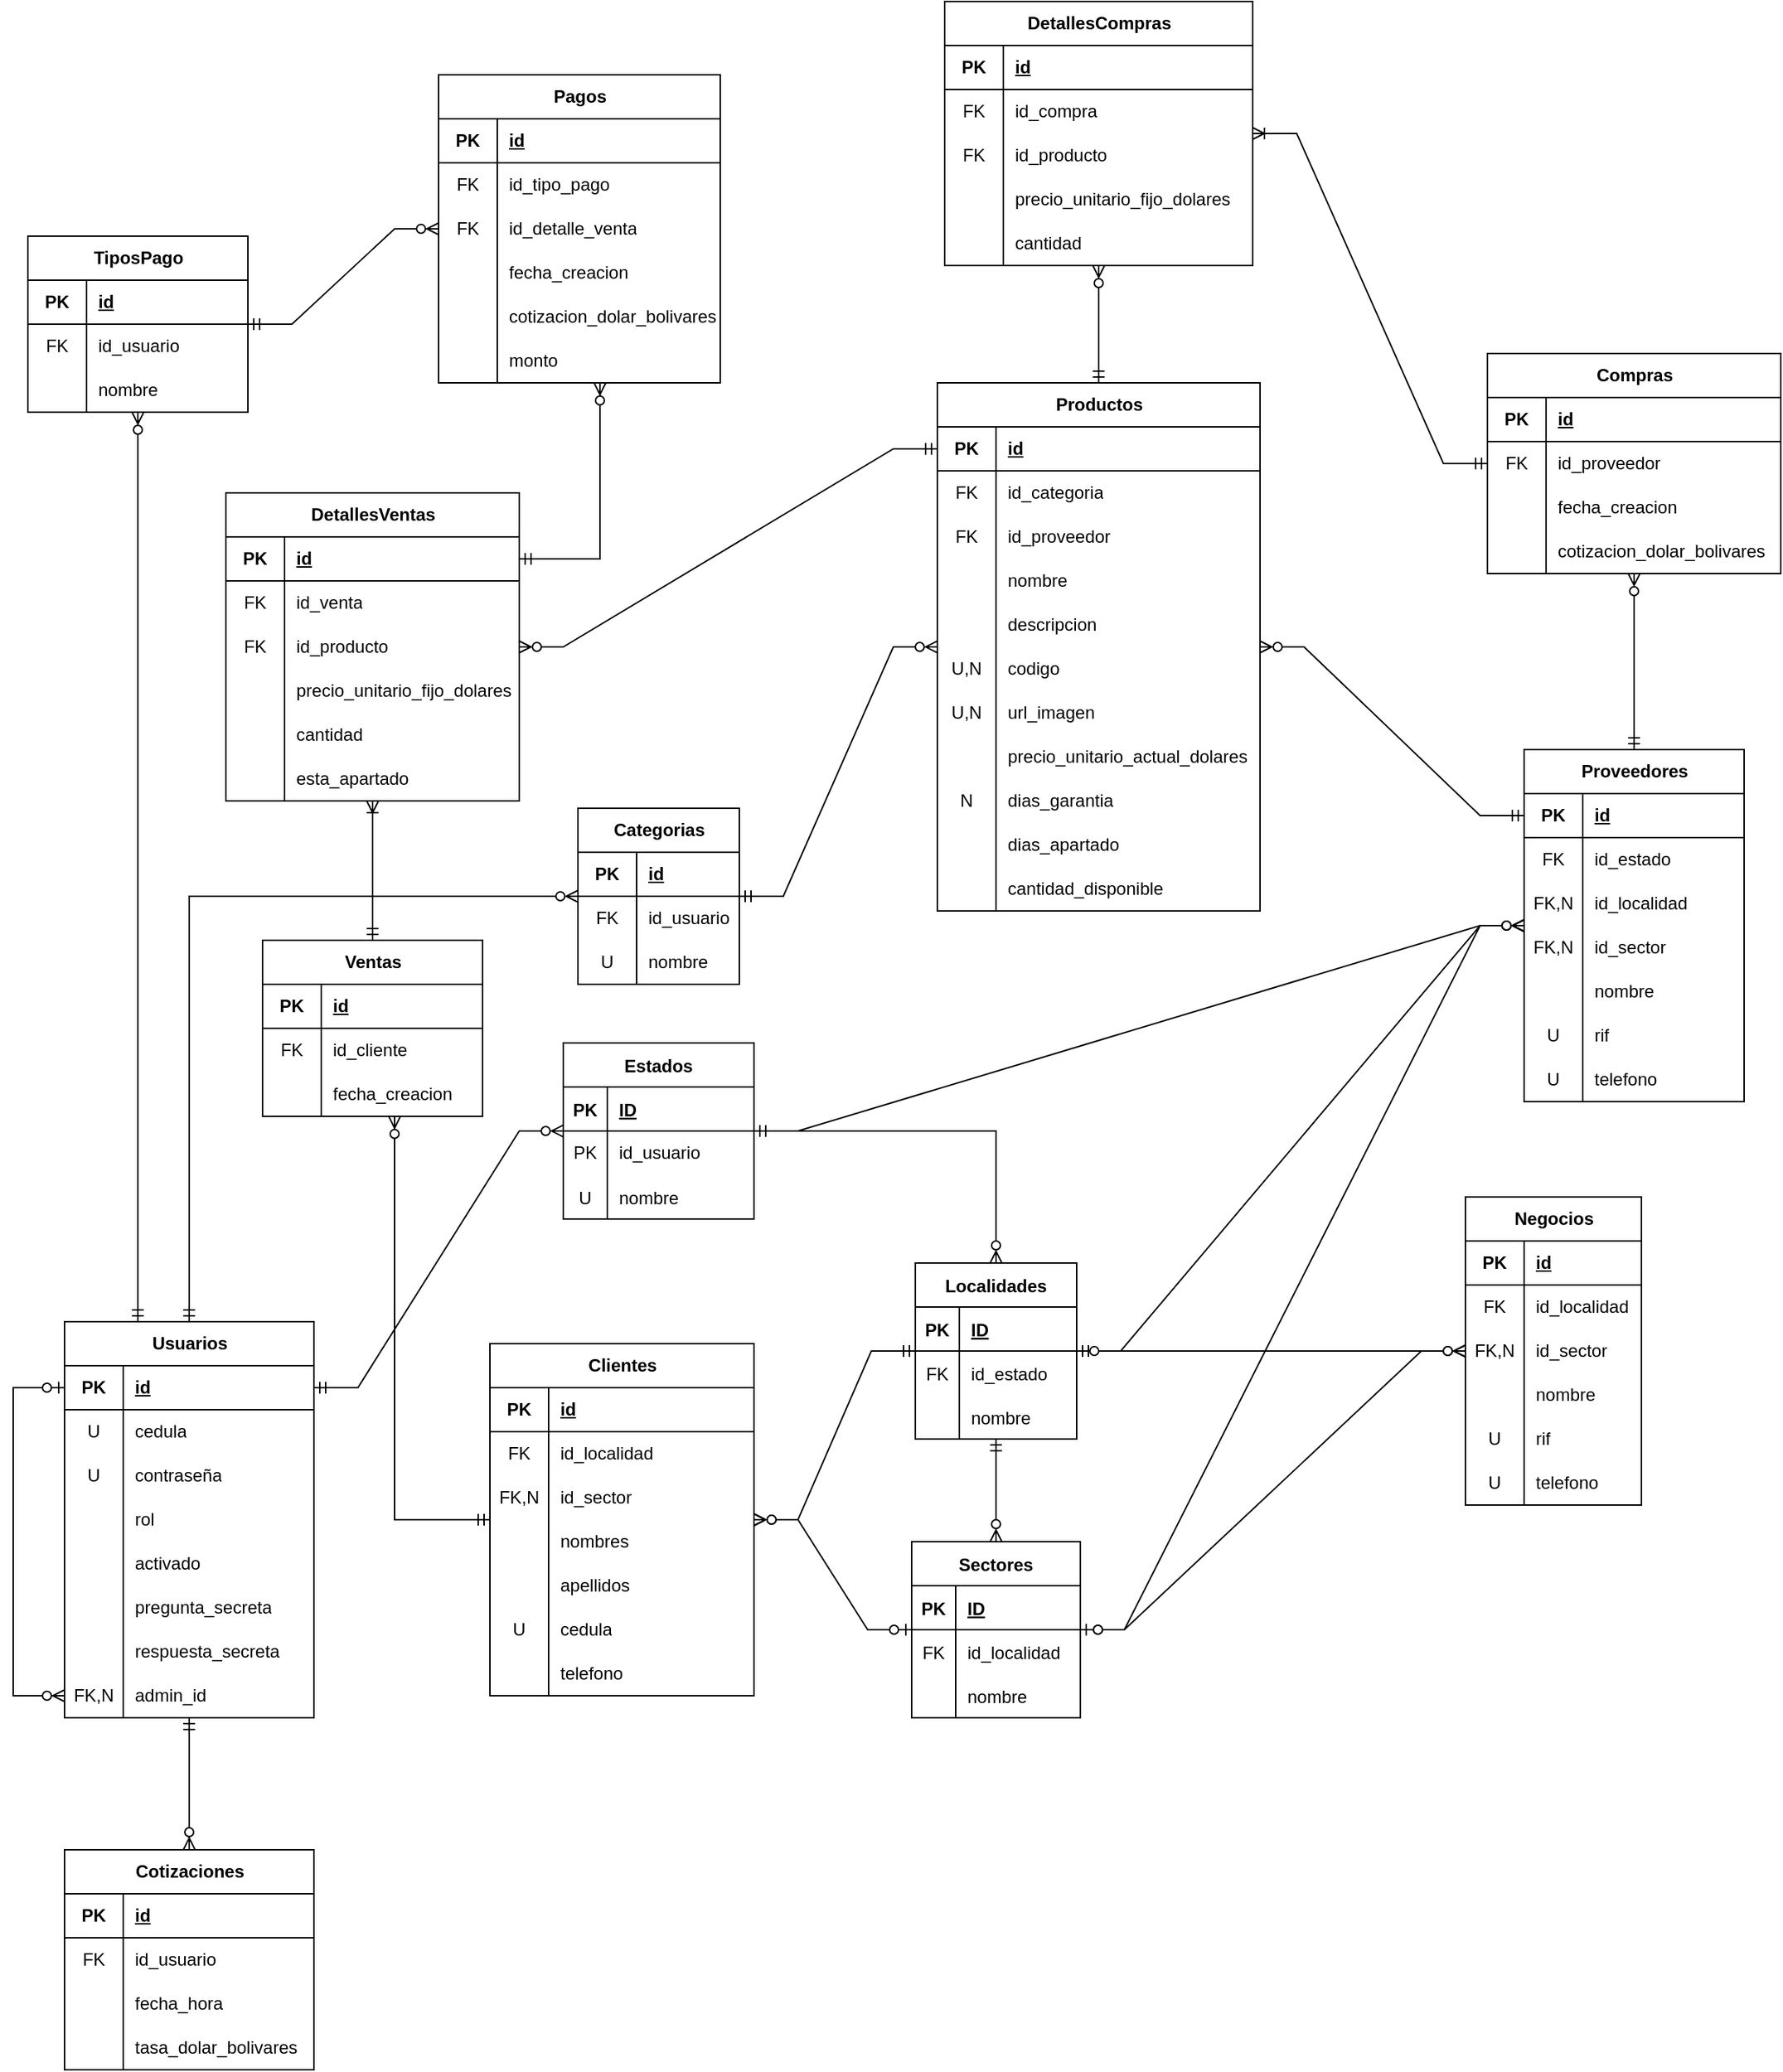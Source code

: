 <mxfile version="27.0.9">
  <diagram name="ERD" id="BRiLwdztXJArvuUFh1Ut">
    <mxGraphModel dx="1389" dy="1933" grid="0" gridSize="10" guides="1" tooltips="1" connect="1" arrows="1" fold="1" page="1" pageScale="1" pageWidth="827" pageHeight="1169" math="0" shadow="0">
      <root>
        <mxCell id="0" />
        <mxCell id="1" parent="0" />
        <mxCell id="PeRNMODVPCPIkMM7sle4-1" value="Usuarios" style="shape=table;startSize=30;container=1;collapsible=1;childLayout=tableLayout;fixedRows=1;rowLines=0;fontStyle=1;align=center;resizeLast=1;html=1;" parent="1" vertex="1">
          <mxGeometry x="268" y="50" width="170" height="270" as="geometry" />
        </mxCell>
        <mxCell id="PeRNMODVPCPIkMM7sle4-2" value="" style="shape=tableRow;horizontal=0;startSize=0;swimlaneHead=0;swimlaneBody=0;fillColor=none;collapsible=0;dropTarget=0;points=[[0,0.5],[1,0.5]];portConstraint=eastwest;top=0;left=0;right=0;bottom=1;" parent="PeRNMODVPCPIkMM7sle4-1" vertex="1">
          <mxGeometry y="30" width="170" height="30" as="geometry" />
        </mxCell>
        <mxCell id="PeRNMODVPCPIkMM7sle4-3" value="PK" style="shape=partialRectangle;connectable=0;fillColor=none;top=0;left=0;bottom=0;right=0;fontStyle=1;overflow=hidden;whiteSpace=wrap;html=1;" parent="PeRNMODVPCPIkMM7sle4-2" vertex="1">
          <mxGeometry width="40" height="30" as="geometry">
            <mxRectangle width="40" height="30" as="alternateBounds" />
          </mxGeometry>
        </mxCell>
        <mxCell id="PeRNMODVPCPIkMM7sle4-4" value="id" style="shape=partialRectangle;connectable=0;fillColor=none;top=0;left=0;bottom=0;right=0;align=left;spacingLeft=6;fontStyle=5;overflow=hidden;whiteSpace=wrap;html=1;" parent="PeRNMODVPCPIkMM7sle4-2" vertex="1">
          <mxGeometry x="40" width="130" height="30" as="geometry">
            <mxRectangle width="130" height="30" as="alternateBounds" />
          </mxGeometry>
        </mxCell>
        <mxCell id="PeRNMODVPCPIkMM7sle4-5" value="" style="shape=tableRow;horizontal=0;startSize=0;swimlaneHead=0;swimlaneBody=0;fillColor=none;collapsible=0;dropTarget=0;points=[[0,0.5],[1,0.5]];portConstraint=eastwest;top=0;left=0;right=0;bottom=0;" parent="PeRNMODVPCPIkMM7sle4-1" vertex="1">
          <mxGeometry y="60" width="170" height="30" as="geometry" />
        </mxCell>
        <mxCell id="PeRNMODVPCPIkMM7sle4-6" value="U" style="shape=partialRectangle;connectable=0;fillColor=none;top=0;left=0;bottom=0;right=0;editable=1;overflow=hidden;whiteSpace=wrap;html=1;" parent="PeRNMODVPCPIkMM7sle4-5" vertex="1">
          <mxGeometry width="40" height="30" as="geometry">
            <mxRectangle width="40" height="30" as="alternateBounds" />
          </mxGeometry>
        </mxCell>
        <mxCell id="PeRNMODVPCPIkMM7sle4-7" value="cedula" style="shape=partialRectangle;connectable=0;fillColor=none;top=0;left=0;bottom=0;right=0;align=left;spacingLeft=6;overflow=hidden;whiteSpace=wrap;html=1;" parent="PeRNMODVPCPIkMM7sle4-5" vertex="1">
          <mxGeometry x="40" width="130" height="30" as="geometry">
            <mxRectangle width="130" height="30" as="alternateBounds" />
          </mxGeometry>
        </mxCell>
        <mxCell id="PeRNMODVPCPIkMM7sle4-8" value="" style="shape=tableRow;horizontal=0;startSize=0;swimlaneHead=0;swimlaneBody=0;fillColor=none;collapsible=0;dropTarget=0;points=[[0,0.5],[1,0.5]];portConstraint=eastwest;top=0;left=0;right=0;bottom=0;" parent="PeRNMODVPCPIkMM7sle4-1" vertex="1">
          <mxGeometry y="90" width="170" height="30" as="geometry" />
        </mxCell>
        <mxCell id="PeRNMODVPCPIkMM7sle4-9" value="U" style="shape=partialRectangle;connectable=0;fillColor=none;top=0;left=0;bottom=0;right=0;editable=1;overflow=hidden;whiteSpace=wrap;html=1;" parent="PeRNMODVPCPIkMM7sle4-8" vertex="1">
          <mxGeometry width="40" height="30" as="geometry">
            <mxRectangle width="40" height="30" as="alternateBounds" />
          </mxGeometry>
        </mxCell>
        <mxCell id="PeRNMODVPCPIkMM7sle4-10" value="contraseña" style="shape=partialRectangle;connectable=0;fillColor=none;top=0;left=0;bottom=0;right=0;align=left;spacingLeft=6;overflow=hidden;whiteSpace=wrap;html=1;" parent="PeRNMODVPCPIkMM7sle4-8" vertex="1">
          <mxGeometry x="40" width="130" height="30" as="geometry">
            <mxRectangle width="130" height="30" as="alternateBounds" />
          </mxGeometry>
        </mxCell>
        <mxCell id="PeRNMODVPCPIkMM7sle4-24" value="" style="shape=tableRow;horizontal=0;startSize=0;swimlaneHead=0;swimlaneBody=0;fillColor=none;collapsible=0;dropTarget=0;points=[[0,0.5],[1,0.5]];portConstraint=eastwest;top=0;left=0;right=0;bottom=0;" parent="PeRNMODVPCPIkMM7sle4-1" vertex="1">
          <mxGeometry y="120" width="170" height="30" as="geometry" />
        </mxCell>
        <mxCell id="PeRNMODVPCPIkMM7sle4-25" value="" style="shape=partialRectangle;connectable=0;fillColor=none;top=0;left=0;bottom=0;right=0;editable=1;overflow=hidden;whiteSpace=wrap;html=1;" parent="PeRNMODVPCPIkMM7sle4-24" vertex="1">
          <mxGeometry width="40" height="30" as="geometry">
            <mxRectangle width="40" height="30" as="alternateBounds" />
          </mxGeometry>
        </mxCell>
        <mxCell id="PeRNMODVPCPIkMM7sle4-26" value="rol" style="shape=partialRectangle;connectable=0;fillColor=none;top=0;left=0;bottom=0;right=0;align=left;spacingLeft=6;overflow=hidden;whiteSpace=wrap;html=1;" parent="PeRNMODVPCPIkMM7sle4-24" vertex="1">
          <mxGeometry x="40" width="130" height="30" as="geometry">
            <mxRectangle width="130" height="30" as="alternateBounds" />
          </mxGeometry>
        </mxCell>
        <mxCell id="PeRNMODVPCPIkMM7sle4-63" value="" style="shape=tableRow;horizontal=0;startSize=0;swimlaneHead=0;swimlaneBody=0;fillColor=none;collapsible=0;dropTarget=0;points=[[0,0.5],[1,0.5]];portConstraint=eastwest;top=0;left=0;right=0;bottom=0;" parent="PeRNMODVPCPIkMM7sle4-1" vertex="1">
          <mxGeometry y="150" width="170" height="30" as="geometry" />
        </mxCell>
        <mxCell id="PeRNMODVPCPIkMM7sle4-64" value="" style="shape=partialRectangle;connectable=0;fillColor=none;top=0;left=0;bottom=0;right=0;editable=1;overflow=hidden;whiteSpace=wrap;html=1;" parent="PeRNMODVPCPIkMM7sle4-63" vertex="1">
          <mxGeometry width="40" height="30" as="geometry">
            <mxRectangle width="40" height="30" as="alternateBounds" />
          </mxGeometry>
        </mxCell>
        <mxCell id="PeRNMODVPCPIkMM7sle4-65" value="activado" style="shape=partialRectangle;connectable=0;fillColor=none;top=0;left=0;bottom=0;right=0;align=left;spacingLeft=6;overflow=hidden;whiteSpace=wrap;html=1;" parent="PeRNMODVPCPIkMM7sle4-63" vertex="1">
          <mxGeometry x="40" width="130" height="30" as="geometry">
            <mxRectangle width="130" height="30" as="alternateBounds" />
          </mxGeometry>
        </mxCell>
        <mxCell id="PeRNMODVPCPIkMM7sle4-66" value="" style="shape=tableRow;horizontal=0;startSize=0;swimlaneHead=0;swimlaneBody=0;fillColor=none;collapsible=0;dropTarget=0;points=[[0,0.5],[1,0.5]];portConstraint=eastwest;top=0;left=0;right=0;bottom=0;" parent="PeRNMODVPCPIkMM7sle4-1" vertex="1">
          <mxGeometry y="180" width="170" height="30" as="geometry" />
        </mxCell>
        <mxCell id="PeRNMODVPCPIkMM7sle4-67" value="" style="shape=partialRectangle;connectable=0;fillColor=none;top=0;left=0;bottom=0;right=0;editable=1;overflow=hidden;whiteSpace=wrap;html=1;" parent="PeRNMODVPCPIkMM7sle4-66" vertex="1">
          <mxGeometry width="40" height="30" as="geometry">
            <mxRectangle width="40" height="30" as="alternateBounds" />
          </mxGeometry>
        </mxCell>
        <mxCell id="PeRNMODVPCPIkMM7sle4-68" value="pregunta_secreta" style="shape=partialRectangle;connectable=0;fillColor=none;top=0;left=0;bottom=0;right=0;align=left;spacingLeft=6;overflow=hidden;whiteSpace=wrap;html=1;" parent="PeRNMODVPCPIkMM7sle4-66" vertex="1">
          <mxGeometry x="40" width="130" height="30" as="geometry">
            <mxRectangle width="130" height="30" as="alternateBounds" />
          </mxGeometry>
        </mxCell>
        <mxCell id="PeRNMODVPCPIkMM7sle4-69" value="" style="shape=tableRow;horizontal=0;startSize=0;swimlaneHead=0;swimlaneBody=0;fillColor=none;collapsible=0;dropTarget=0;points=[[0,0.5],[1,0.5]];portConstraint=eastwest;top=0;left=0;right=0;bottom=0;" parent="PeRNMODVPCPIkMM7sle4-1" vertex="1">
          <mxGeometry y="210" width="170" height="30" as="geometry" />
        </mxCell>
        <mxCell id="PeRNMODVPCPIkMM7sle4-70" value="" style="shape=partialRectangle;connectable=0;fillColor=none;top=0;left=0;bottom=0;right=0;editable=1;overflow=hidden;whiteSpace=wrap;html=1;" parent="PeRNMODVPCPIkMM7sle4-69" vertex="1">
          <mxGeometry width="40" height="30" as="geometry">
            <mxRectangle width="40" height="30" as="alternateBounds" />
          </mxGeometry>
        </mxCell>
        <mxCell id="PeRNMODVPCPIkMM7sle4-71" value="respuesta_secreta" style="shape=partialRectangle;connectable=0;fillColor=none;top=0;left=0;bottom=0;right=0;align=left;spacingLeft=6;overflow=hidden;whiteSpace=wrap;html=1;" parent="PeRNMODVPCPIkMM7sle4-69" vertex="1">
          <mxGeometry x="40" width="130" height="30" as="geometry">
            <mxRectangle width="130" height="30" as="alternateBounds" />
          </mxGeometry>
        </mxCell>
        <mxCell id="PeRNMODVPCPIkMM7sle4-72" value="" style="shape=tableRow;horizontal=0;startSize=0;swimlaneHead=0;swimlaneBody=0;fillColor=none;collapsible=0;dropTarget=0;points=[[0,0.5],[1,0.5]];portConstraint=eastwest;top=0;left=0;right=0;bottom=0;" parent="PeRNMODVPCPIkMM7sle4-1" vertex="1">
          <mxGeometry y="240" width="170" height="30" as="geometry" />
        </mxCell>
        <mxCell id="PeRNMODVPCPIkMM7sle4-73" value="FK,N" style="shape=partialRectangle;connectable=0;fillColor=none;top=0;left=0;bottom=0;right=0;editable=1;overflow=hidden;whiteSpace=wrap;html=1;" parent="PeRNMODVPCPIkMM7sle4-72" vertex="1">
          <mxGeometry width="40" height="30" as="geometry">
            <mxRectangle width="40" height="30" as="alternateBounds" />
          </mxGeometry>
        </mxCell>
        <mxCell id="PeRNMODVPCPIkMM7sle4-74" value="admin_id" style="shape=partialRectangle;connectable=0;fillColor=none;top=0;left=0;bottom=0;right=0;align=left;spacingLeft=6;overflow=hidden;whiteSpace=wrap;html=1;" parent="PeRNMODVPCPIkMM7sle4-72" vertex="1">
          <mxGeometry x="40" width="130" height="30" as="geometry">
            <mxRectangle width="130" height="30" as="alternateBounds" />
          </mxGeometry>
        </mxCell>
        <mxCell id="qt07oIae6Q7Z7L00bDat-2" value="" style="fontSize=12;html=1;endArrow=ERzeroToMany;startArrow=ERzeroToOne;rounded=0;edgeStyle=elbowEdgeStyle;" parent="PeRNMODVPCPIkMM7sle4-1" source="PeRNMODVPCPIkMM7sle4-2" target="PeRNMODVPCPIkMM7sle4-72" edge="1">
          <mxGeometry width="100" height="100" relative="1" as="geometry">
            <mxPoint x="-45" y="130" as="sourcePoint" />
            <mxPoint x="55" y="30" as="targetPoint" />
            <Array as="points">
              <mxPoint x="-35" y="160" />
            </Array>
          </mxGeometry>
        </mxCell>
        <mxCell id="PeRNMODVPCPIkMM7sle4-27" value="Clientes" style="shape=table;startSize=30;container=1;collapsible=1;childLayout=tableLayout;fixedRows=1;rowLines=0;fontStyle=1;align=center;resizeLast=1;html=1;" parent="1" vertex="1">
          <mxGeometry x="558" y="65" width="180" height="240" as="geometry" />
        </mxCell>
        <mxCell id="PeRNMODVPCPIkMM7sle4-28" value="" style="shape=tableRow;horizontal=0;startSize=0;swimlaneHead=0;swimlaneBody=0;fillColor=none;collapsible=0;dropTarget=0;points=[[0,0.5],[1,0.5]];portConstraint=eastwest;top=0;left=0;right=0;bottom=1;" parent="PeRNMODVPCPIkMM7sle4-27" vertex="1">
          <mxGeometry y="30" width="180" height="30" as="geometry" />
        </mxCell>
        <mxCell id="PeRNMODVPCPIkMM7sle4-29" value="PK" style="shape=partialRectangle;connectable=0;fillColor=none;top=0;left=0;bottom=0;right=0;fontStyle=1;overflow=hidden;whiteSpace=wrap;html=1;" parent="PeRNMODVPCPIkMM7sle4-28" vertex="1">
          <mxGeometry width="40" height="30" as="geometry">
            <mxRectangle width="40" height="30" as="alternateBounds" />
          </mxGeometry>
        </mxCell>
        <mxCell id="PeRNMODVPCPIkMM7sle4-30" value="id" style="shape=partialRectangle;connectable=0;fillColor=none;top=0;left=0;bottom=0;right=0;align=left;spacingLeft=6;fontStyle=5;overflow=hidden;whiteSpace=wrap;html=1;" parent="PeRNMODVPCPIkMM7sle4-28" vertex="1">
          <mxGeometry x="40" width="140" height="30" as="geometry">
            <mxRectangle width="140" height="30" as="alternateBounds" />
          </mxGeometry>
        </mxCell>
        <mxCell id="PeRNMODVPCPIkMM7sle4-52" value="" style="shape=tableRow;horizontal=0;startSize=0;swimlaneHead=0;swimlaneBody=0;fillColor=none;collapsible=0;dropTarget=0;points=[[0,0.5],[1,0.5]];portConstraint=eastwest;top=0;left=0;right=0;bottom=0;" parent="PeRNMODVPCPIkMM7sle4-27" vertex="1">
          <mxGeometry y="60" width="180" height="30" as="geometry" />
        </mxCell>
        <mxCell id="PeRNMODVPCPIkMM7sle4-53" value="FK" style="shape=partialRectangle;connectable=0;fillColor=none;top=0;left=0;bottom=0;right=0;editable=1;overflow=hidden;whiteSpace=wrap;html=1;" parent="PeRNMODVPCPIkMM7sle4-52" vertex="1">
          <mxGeometry width="40" height="30" as="geometry">
            <mxRectangle width="40" height="30" as="alternateBounds" />
          </mxGeometry>
        </mxCell>
        <mxCell id="PeRNMODVPCPIkMM7sle4-54" value="id_localidad" style="shape=partialRectangle;connectable=0;fillColor=none;top=0;left=0;bottom=0;right=0;align=left;spacingLeft=6;overflow=hidden;whiteSpace=wrap;html=1;" parent="PeRNMODVPCPIkMM7sle4-52" vertex="1">
          <mxGeometry x="40" width="140" height="30" as="geometry">
            <mxRectangle width="140" height="30" as="alternateBounds" />
          </mxGeometry>
        </mxCell>
        <mxCell id="PeRNMODVPCPIkMM7sle4-55" value="" style="shape=tableRow;horizontal=0;startSize=0;swimlaneHead=0;swimlaneBody=0;fillColor=none;collapsible=0;dropTarget=0;points=[[0,0.5],[1,0.5]];portConstraint=eastwest;top=0;left=0;right=0;bottom=0;" parent="PeRNMODVPCPIkMM7sle4-27" vertex="1">
          <mxGeometry y="90" width="180" height="30" as="geometry" />
        </mxCell>
        <mxCell id="PeRNMODVPCPIkMM7sle4-56" value="FK,N" style="shape=partialRectangle;connectable=0;fillColor=none;top=0;left=0;bottom=0;right=0;editable=1;overflow=hidden;whiteSpace=wrap;html=1;" parent="PeRNMODVPCPIkMM7sle4-55" vertex="1">
          <mxGeometry width="40" height="30" as="geometry">
            <mxRectangle width="40" height="30" as="alternateBounds" />
          </mxGeometry>
        </mxCell>
        <mxCell id="PeRNMODVPCPIkMM7sle4-57" value="id_sector" style="shape=partialRectangle;connectable=0;fillColor=none;top=0;left=0;bottom=0;right=0;align=left;spacingLeft=6;overflow=hidden;whiteSpace=wrap;html=1;" parent="PeRNMODVPCPIkMM7sle4-55" vertex="1">
          <mxGeometry x="40" width="140" height="30" as="geometry">
            <mxRectangle width="140" height="30" as="alternateBounds" />
          </mxGeometry>
        </mxCell>
        <mxCell id="PeRNMODVPCPIkMM7sle4-31" value="" style="shape=tableRow;horizontal=0;startSize=0;swimlaneHead=0;swimlaneBody=0;fillColor=none;collapsible=0;dropTarget=0;points=[[0,0.5],[1,0.5]];portConstraint=eastwest;top=0;left=0;right=0;bottom=0;" parent="PeRNMODVPCPIkMM7sle4-27" vertex="1">
          <mxGeometry y="120" width="180" height="30" as="geometry" />
        </mxCell>
        <mxCell id="PeRNMODVPCPIkMM7sle4-32" value="" style="shape=partialRectangle;connectable=0;fillColor=none;top=0;left=0;bottom=0;right=0;editable=1;overflow=hidden;whiteSpace=wrap;html=1;" parent="PeRNMODVPCPIkMM7sle4-31" vertex="1">
          <mxGeometry width="40" height="30" as="geometry">
            <mxRectangle width="40" height="30" as="alternateBounds" />
          </mxGeometry>
        </mxCell>
        <mxCell id="PeRNMODVPCPIkMM7sle4-33" value="nombres" style="shape=partialRectangle;connectable=0;fillColor=none;top=0;left=0;bottom=0;right=0;align=left;spacingLeft=6;overflow=hidden;whiteSpace=wrap;html=1;" parent="PeRNMODVPCPIkMM7sle4-31" vertex="1">
          <mxGeometry x="40" width="140" height="30" as="geometry">
            <mxRectangle width="140" height="30" as="alternateBounds" />
          </mxGeometry>
        </mxCell>
        <mxCell id="PeRNMODVPCPIkMM7sle4-34" value="" style="shape=tableRow;horizontal=0;startSize=0;swimlaneHead=0;swimlaneBody=0;fillColor=none;collapsible=0;dropTarget=0;points=[[0,0.5],[1,0.5]];portConstraint=eastwest;top=0;left=0;right=0;bottom=0;" parent="PeRNMODVPCPIkMM7sle4-27" vertex="1">
          <mxGeometry y="150" width="180" height="30" as="geometry" />
        </mxCell>
        <mxCell id="PeRNMODVPCPIkMM7sle4-35" value="" style="shape=partialRectangle;connectable=0;fillColor=none;top=0;left=0;bottom=0;right=0;editable=1;overflow=hidden;whiteSpace=wrap;html=1;" parent="PeRNMODVPCPIkMM7sle4-34" vertex="1">
          <mxGeometry width="40" height="30" as="geometry">
            <mxRectangle width="40" height="30" as="alternateBounds" />
          </mxGeometry>
        </mxCell>
        <mxCell id="PeRNMODVPCPIkMM7sle4-36" value="apellidos" style="shape=partialRectangle;connectable=0;fillColor=none;top=0;left=0;bottom=0;right=0;align=left;spacingLeft=6;overflow=hidden;whiteSpace=wrap;html=1;" parent="PeRNMODVPCPIkMM7sle4-34" vertex="1">
          <mxGeometry x="40" width="140" height="30" as="geometry">
            <mxRectangle width="140" height="30" as="alternateBounds" />
          </mxGeometry>
        </mxCell>
        <mxCell id="PeRNMODVPCPIkMM7sle4-37" value="" style="shape=tableRow;horizontal=0;startSize=0;swimlaneHead=0;swimlaneBody=0;fillColor=none;collapsible=0;dropTarget=0;points=[[0,0.5],[1,0.5]];portConstraint=eastwest;top=0;left=0;right=0;bottom=0;" parent="PeRNMODVPCPIkMM7sle4-27" vertex="1">
          <mxGeometry y="180" width="180" height="30" as="geometry" />
        </mxCell>
        <mxCell id="PeRNMODVPCPIkMM7sle4-38" value="U" style="shape=partialRectangle;connectable=0;fillColor=none;top=0;left=0;bottom=0;right=0;editable=1;overflow=hidden;whiteSpace=wrap;html=1;" parent="PeRNMODVPCPIkMM7sle4-37" vertex="1">
          <mxGeometry width="40" height="30" as="geometry">
            <mxRectangle width="40" height="30" as="alternateBounds" />
          </mxGeometry>
        </mxCell>
        <mxCell id="PeRNMODVPCPIkMM7sle4-39" value="cedula" style="shape=partialRectangle;connectable=0;fillColor=none;top=0;left=0;bottom=0;right=0;align=left;spacingLeft=6;overflow=hidden;whiteSpace=wrap;html=1;" parent="PeRNMODVPCPIkMM7sle4-37" vertex="1">
          <mxGeometry x="40" width="140" height="30" as="geometry">
            <mxRectangle width="140" height="30" as="alternateBounds" />
          </mxGeometry>
        </mxCell>
        <mxCell id="PeRNMODVPCPIkMM7sle4-40" value="" style="shape=tableRow;horizontal=0;startSize=0;swimlaneHead=0;swimlaneBody=0;fillColor=none;collapsible=0;dropTarget=0;points=[[0,0.5],[1,0.5]];portConstraint=eastwest;top=0;left=0;right=0;bottom=0;" parent="PeRNMODVPCPIkMM7sle4-27" vertex="1">
          <mxGeometry y="210" width="180" height="30" as="geometry" />
        </mxCell>
        <mxCell id="PeRNMODVPCPIkMM7sle4-41" value="" style="shape=partialRectangle;connectable=0;fillColor=none;top=0;left=0;bottom=0;right=0;editable=1;overflow=hidden;whiteSpace=wrap;html=1;" parent="PeRNMODVPCPIkMM7sle4-40" vertex="1">
          <mxGeometry width="40" height="30" as="geometry">
            <mxRectangle width="40" height="30" as="alternateBounds" />
          </mxGeometry>
        </mxCell>
        <mxCell id="PeRNMODVPCPIkMM7sle4-42" value="telefono" style="shape=partialRectangle;connectable=0;fillColor=none;top=0;left=0;bottom=0;right=0;align=left;spacingLeft=6;overflow=hidden;whiteSpace=wrap;html=1;" parent="PeRNMODVPCPIkMM7sle4-40" vertex="1">
          <mxGeometry x="40" width="140" height="30" as="geometry">
            <mxRectangle width="140" height="30" as="alternateBounds" />
          </mxGeometry>
        </mxCell>
        <mxCell id="uCdSIYqcb21Cv6pojrBF-14" value="Estados" style="shape=table;startSize=30;container=1;collapsible=1;childLayout=tableLayout;fixedRows=1;rowLines=0;fontStyle=1;align=center;resizeLast=1;" parent="1" vertex="1">
          <mxGeometry x="608" y="-140" width="130" height="120" as="geometry" />
        </mxCell>
        <mxCell id="uCdSIYqcb21Cv6pojrBF-15" value="" style="shape=tableRow;horizontal=0;startSize=0;swimlaneHead=0;swimlaneBody=0;fillColor=none;collapsible=0;dropTarget=0;points=[[0,0.5],[1,0.5]];portConstraint=eastwest;top=0;left=0;right=0;bottom=1;" parent="uCdSIYqcb21Cv6pojrBF-14" vertex="1">
          <mxGeometry y="30" width="130" height="30" as="geometry" />
        </mxCell>
        <mxCell id="uCdSIYqcb21Cv6pojrBF-16" value="PK" style="shape=partialRectangle;connectable=0;fillColor=none;top=0;left=0;bottom=0;right=0;fontStyle=1;overflow=hidden;" parent="uCdSIYqcb21Cv6pojrBF-15" vertex="1">
          <mxGeometry width="30" height="30" as="geometry">
            <mxRectangle width="30" height="30" as="alternateBounds" />
          </mxGeometry>
        </mxCell>
        <mxCell id="uCdSIYqcb21Cv6pojrBF-17" value="ID" style="shape=partialRectangle;connectable=0;fillColor=none;top=0;left=0;bottom=0;right=0;align=left;spacingLeft=6;fontStyle=5;overflow=hidden;" parent="uCdSIYqcb21Cv6pojrBF-15" vertex="1">
          <mxGeometry x="30" width="100" height="30" as="geometry">
            <mxRectangle width="100" height="30" as="alternateBounds" />
          </mxGeometry>
        </mxCell>
        <mxCell id="7Dfp2oAcMnjeS8blXKSu-383" value="" style="shape=tableRow;horizontal=0;startSize=0;swimlaneHead=0;swimlaneBody=0;fillColor=none;collapsible=0;dropTarget=0;points=[[0,0.5],[1,0.5]];portConstraint=eastwest;top=0;left=0;right=0;bottom=0;" parent="uCdSIYqcb21Cv6pojrBF-14" vertex="1">
          <mxGeometry y="60" width="130" height="30" as="geometry" />
        </mxCell>
        <mxCell id="7Dfp2oAcMnjeS8blXKSu-384" value="PK" style="shape=partialRectangle;connectable=0;fillColor=none;top=0;left=0;bottom=0;right=0;editable=1;overflow=hidden;whiteSpace=wrap;html=1;" parent="7Dfp2oAcMnjeS8blXKSu-383" vertex="1">
          <mxGeometry width="30" height="30" as="geometry">
            <mxRectangle width="30" height="30" as="alternateBounds" />
          </mxGeometry>
        </mxCell>
        <mxCell id="7Dfp2oAcMnjeS8blXKSu-385" value="id_usuario" style="shape=partialRectangle;connectable=0;fillColor=none;top=0;left=0;bottom=0;right=0;align=left;spacingLeft=6;overflow=hidden;whiteSpace=wrap;html=1;" parent="7Dfp2oAcMnjeS8blXKSu-383" vertex="1">
          <mxGeometry x="30" width="100" height="30" as="geometry">
            <mxRectangle width="100" height="30" as="alternateBounds" />
          </mxGeometry>
        </mxCell>
        <mxCell id="uCdSIYqcb21Cv6pojrBF-18" value="" style="shape=tableRow;horizontal=0;startSize=0;swimlaneHead=0;swimlaneBody=0;fillColor=none;collapsible=0;dropTarget=0;points=[[0,0.5],[1,0.5]];portConstraint=eastwest;top=0;left=0;right=0;bottom=0;" parent="uCdSIYqcb21Cv6pojrBF-14" vertex="1">
          <mxGeometry y="90" width="130" height="30" as="geometry" />
        </mxCell>
        <mxCell id="uCdSIYqcb21Cv6pojrBF-19" value="U" style="shape=partialRectangle;connectable=0;fillColor=none;top=0;left=0;bottom=0;right=0;editable=1;overflow=hidden;" parent="uCdSIYqcb21Cv6pojrBF-18" vertex="1">
          <mxGeometry width="30" height="30" as="geometry">
            <mxRectangle width="30" height="30" as="alternateBounds" />
          </mxGeometry>
        </mxCell>
        <mxCell id="uCdSIYqcb21Cv6pojrBF-20" value="nombre" style="shape=partialRectangle;connectable=0;fillColor=none;top=0;left=0;bottom=0;right=0;align=left;spacingLeft=6;overflow=hidden;" parent="uCdSIYqcb21Cv6pojrBF-18" vertex="1">
          <mxGeometry x="30" width="100" height="30" as="geometry">
            <mxRectangle width="100" height="30" as="alternateBounds" />
          </mxGeometry>
        </mxCell>
        <mxCell id="uCdSIYqcb21Cv6pojrBF-27" value="Localidades" style="shape=table;startSize=30;container=1;collapsible=1;childLayout=tableLayout;fixedRows=1;rowLines=0;fontStyle=1;align=center;resizeLast=1;" parent="1" vertex="1">
          <mxGeometry x="848" y="10" width="110" height="120" as="geometry" />
        </mxCell>
        <mxCell id="uCdSIYqcb21Cv6pojrBF-28" value="" style="shape=tableRow;horizontal=0;startSize=0;swimlaneHead=0;swimlaneBody=0;fillColor=none;collapsible=0;dropTarget=0;points=[[0,0.5],[1,0.5]];portConstraint=eastwest;top=0;left=0;right=0;bottom=1;" parent="uCdSIYqcb21Cv6pojrBF-27" vertex="1">
          <mxGeometry y="30" width="110" height="30" as="geometry" />
        </mxCell>
        <mxCell id="uCdSIYqcb21Cv6pojrBF-29" value="PK" style="shape=partialRectangle;connectable=0;fillColor=none;top=0;left=0;bottom=0;right=0;fontStyle=1;overflow=hidden;" parent="uCdSIYqcb21Cv6pojrBF-28" vertex="1">
          <mxGeometry width="30" height="30" as="geometry">
            <mxRectangle width="30" height="30" as="alternateBounds" />
          </mxGeometry>
        </mxCell>
        <mxCell id="uCdSIYqcb21Cv6pojrBF-30" value="ID" style="shape=partialRectangle;connectable=0;fillColor=none;top=0;left=0;bottom=0;right=0;align=left;spacingLeft=6;fontStyle=5;overflow=hidden;" parent="uCdSIYqcb21Cv6pojrBF-28" vertex="1">
          <mxGeometry x="30" width="80" height="30" as="geometry">
            <mxRectangle width="80" height="30" as="alternateBounds" />
          </mxGeometry>
        </mxCell>
        <mxCell id="uCdSIYqcb21Cv6pojrBF-34" value="" style="shape=tableRow;horizontal=0;startSize=0;swimlaneHead=0;swimlaneBody=0;fillColor=none;collapsible=0;dropTarget=0;points=[[0,0.5],[1,0.5]];portConstraint=eastwest;top=0;left=0;right=0;bottom=0;" parent="uCdSIYqcb21Cv6pojrBF-27" vertex="1">
          <mxGeometry y="60" width="110" height="30" as="geometry" />
        </mxCell>
        <mxCell id="uCdSIYqcb21Cv6pojrBF-35" value="FK" style="shape=partialRectangle;connectable=0;fillColor=none;top=0;left=0;bottom=0;right=0;editable=1;overflow=hidden;" parent="uCdSIYqcb21Cv6pojrBF-34" vertex="1">
          <mxGeometry width="30" height="30" as="geometry">
            <mxRectangle width="30" height="30" as="alternateBounds" />
          </mxGeometry>
        </mxCell>
        <mxCell id="uCdSIYqcb21Cv6pojrBF-36" value="id_estado" style="shape=partialRectangle;connectable=0;fillColor=none;top=0;left=0;bottom=0;right=0;align=left;spacingLeft=6;overflow=hidden;" parent="uCdSIYqcb21Cv6pojrBF-34" vertex="1">
          <mxGeometry x="30" width="80" height="30" as="geometry">
            <mxRectangle width="80" height="30" as="alternateBounds" />
          </mxGeometry>
        </mxCell>
        <mxCell id="uCdSIYqcb21Cv6pojrBF-31" value="" style="shape=tableRow;horizontal=0;startSize=0;swimlaneHead=0;swimlaneBody=0;fillColor=none;collapsible=0;dropTarget=0;points=[[0,0.5],[1,0.5]];portConstraint=eastwest;top=0;left=0;right=0;bottom=0;" parent="uCdSIYqcb21Cv6pojrBF-27" vertex="1">
          <mxGeometry y="90" width="110" height="30" as="geometry" />
        </mxCell>
        <mxCell id="uCdSIYqcb21Cv6pojrBF-32" value="" style="shape=partialRectangle;connectable=0;fillColor=none;top=0;left=0;bottom=0;right=0;editable=1;overflow=hidden;" parent="uCdSIYqcb21Cv6pojrBF-31" vertex="1">
          <mxGeometry width="30" height="30" as="geometry">
            <mxRectangle width="30" height="30" as="alternateBounds" />
          </mxGeometry>
        </mxCell>
        <mxCell id="uCdSIYqcb21Cv6pojrBF-33" value="nombre" style="shape=partialRectangle;connectable=0;fillColor=none;top=0;left=0;bottom=0;right=0;align=left;spacingLeft=6;overflow=hidden;" parent="uCdSIYqcb21Cv6pojrBF-31" vertex="1">
          <mxGeometry x="30" width="80" height="30" as="geometry">
            <mxRectangle width="80" height="30" as="alternateBounds" />
          </mxGeometry>
        </mxCell>
        <mxCell id="uCdSIYqcb21Cv6pojrBF-51" value="Sectores" style="shape=table;startSize=30;container=1;collapsible=1;childLayout=tableLayout;fixedRows=1;rowLines=0;fontStyle=1;align=center;resizeLast=1;" parent="1" vertex="1">
          <mxGeometry x="845.5" y="200" width="115" height="120" as="geometry" />
        </mxCell>
        <mxCell id="uCdSIYqcb21Cv6pojrBF-52" value="" style="shape=tableRow;horizontal=0;startSize=0;swimlaneHead=0;swimlaneBody=0;fillColor=none;collapsible=0;dropTarget=0;points=[[0,0.5],[1,0.5]];portConstraint=eastwest;top=0;left=0;right=0;bottom=1;" parent="uCdSIYqcb21Cv6pojrBF-51" vertex="1">
          <mxGeometry y="30" width="115" height="30" as="geometry" />
        </mxCell>
        <mxCell id="uCdSIYqcb21Cv6pojrBF-53" value="PK" style="shape=partialRectangle;connectable=0;fillColor=none;top=0;left=0;bottom=0;right=0;fontStyle=1;overflow=hidden;" parent="uCdSIYqcb21Cv6pojrBF-52" vertex="1">
          <mxGeometry width="30" height="30" as="geometry">
            <mxRectangle width="30" height="30" as="alternateBounds" />
          </mxGeometry>
        </mxCell>
        <mxCell id="uCdSIYqcb21Cv6pojrBF-54" value="ID" style="shape=partialRectangle;connectable=0;fillColor=none;top=0;left=0;bottom=0;right=0;align=left;spacingLeft=6;fontStyle=5;overflow=hidden;" parent="uCdSIYqcb21Cv6pojrBF-52" vertex="1">
          <mxGeometry x="30" width="85" height="30" as="geometry">
            <mxRectangle width="85" height="30" as="alternateBounds" />
          </mxGeometry>
        </mxCell>
        <mxCell id="uCdSIYqcb21Cv6pojrBF-58" value="" style="shape=tableRow;horizontal=0;startSize=0;swimlaneHead=0;swimlaneBody=0;fillColor=none;collapsible=0;dropTarget=0;points=[[0,0.5],[1,0.5]];portConstraint=eastwest;top=0;left=0;right=0;bottom=0;" parent="uCdSIYqcb21Cv6pojrBF-51" vertex="1">
          <mxGeometry y="60" width="115" height="30" as="geometry" />
        </mxCell>
        <mxCell id="uCdSIYqcb21Cv6pojrBF-59" value="FK" style="shape=partialRectangle;connectable=0;fillColor=none;top=0;left=0;bottom=0;right=0;editable=1;overflow=hidden;" parent="uCdSIYqcb21Cv6pojrBF-58" vertex="1">
          <mxGeometry width="30" height="30" as="geometry">
            <mxRectangle width="30" height="30" as="alternateBounds" />
          </mxGeometry>
        </mxCell>
        <mxCell id="uCdSIYqcb21Cv6pojrBF-60" value="id_localidad" style="shape=partialRectangle;connectable=0;fillColor=none;top=0;left=0;bottom=0;right=0;align=left;spacingLeft=6;overflow=hidden;" parent="uCdSIYqcb21Cv6pojrBF-58" vertex="1">
          <mxGeometry x="30" width="85" height="30" as="geometry">
            <mxRectangle width="85" height="30" as="alternateBounds" />
          </mxGeometry>
        </mxCell>
        <mxCell id="uCdSIYqcb21Cv6pojrBF-55" value="" style="shape=tableRow;horizontal=0;startSize=0;swimlaneHead=0;swimlaneBody=0;fillColor=none;collapsible=0;dropTarget=0;points=[[0,0.5],[1,0.5]];portConstraint=eastwest;top=0;left=0;right=0;bottom=0;" parent="uCdSIYqcb21Cv6pojrBF-51" vertex="1">
          <mxGeometry y="90" width="115" height="30" as="geometry" />
        </mxCell>
        <mxCell id="uCdSIYqcb21Cv6pojrBF-56" value="" style="shape=partialRectangle;connectable=0;fillColor=none;top=0;left=0;bottom=0;right=0;editable=1;overflow=hidden;" parent="uCdSIYqcb21Cv6pojrBF-55" vertex="1">
          <mxGeometry width="30" height="30" as="geometry">
            <mxRectangle width="30" height="30" as="alternateBounds" />
          </mxGeometry>
        </mxCell>
        <mxCell id="uCdSIYqcb21Cv6pojrBF-57" value="nombre" style="shape=partialRectangle;connectable=0;fillColor=none;top=0;left=0;bottom=0;right=0;align=left;spacingLeft=6;overflow=hidden;" parent="uCdSIYqcb21Cv6pojrBF-55" vertex="1">
          <mxGeometry x="30" width="85" height="30" as="geometry">
            <mxRectangle width="85" height="30" as="alternateBounds" />
          </mxGeometry>
        </mxCell>
        <mxCell id="7Dfp2oAcMnjeS8blXKSu-1" value="Productos" style="shape=table;startSize=30;container=1;collapsible=1;childLayout=tableLayout;fixedRows=1;rowLines=0;fontStyle=1;align=center;resizeLast=1;html=1;" parent="1" vertex="1">
          <mxGeometry x="863" y="-590" width="220" height="360" as="geometry" />
        </mxCell>
        <mxCell id="7Dfp2oAcMnjeS8blXKSu-2" value="" style="shape=tableRow;horizontal=0;startSize=0;swimlaneHead=0;swimlaneBody=0;fillColor=none;collapsible=0;dropTarget=0;points=[[0,0.5],[1,0.5]];portConstraint=eastwest;top=0;left=0;right=0;bottom=1;" parent="7Dfp2oAcMnjeS8blXKSu-1" vertex="1">
          <mxGeometry y="30" width="220" height="30" as="geometry" />
        </mxCell>
        <mxCell id="7Dfp2oAcMnjeS8blXKSu-3" value="PK" style="shape=partialRectangle;connectable=0;fillColor=none;top=0;left=0;bottom=0;right=0;fontStyle=1;overflow=hidden;whiteSpace=wrap;html=1;" parent="7Dfp2oAcMnjeS8blXKSu-2" vertex="1">
          <mxGeometry width="40" height="30" as="geometry">
            <mxRectangle width="40" height="30" as="alternateBounds" />
          </mxGeometry>
        </mxCell>
        <mxCell id="7Dfp2oAcMnjeS8blXKSu-4" value="id" style="shape=partialRectangle;connectable=0;fillColor=none;top=0;left=0;bottom=0;right=0;align=left;spacingLeft=6;fontStyle=5;overflow=hidden;whiteSpace=wrap;html=1;" parent="7Dfp2oAcMnjeS8blXKSu-2" vertex="1">
          <mxGeometry x="40" width="180" height="30" as="geometry">
            <mxRectangle width="180" height="30" as="alternateBounds" />
          </mxGeometry>
        </mxCell>
        <mxCell id="7Dfp2oAcMnjeS8blXKSu-40" value="" style="shape=tableRow;horizontal=0;startSize=0;swimlaneHead=0;swimlaneBody=0;fillColor=none;collapsible=0;dropTarget=0;points=[[0,0.5],[1,0.5]];portConstraint=eastwest;top=0;left=0;right=0;bottom=0;" parent="7Dfp2oAcMnjeS8blXKSu-1" vertex="1">
          <mxGeometry y="60" width="220" height="30" as="geometry" />
        </mxCell>
        <mxCell id="7Dfp2oAcMnjeS8blXKSu-41" value="FK" style="shape=partialRectangle;connectable=0;fillColor=none;top=0;left=0;bottom=0;right=0;editable=1;overflow=hidden;whiteSpace=wrap;html=1;" parent="7Dfp2oAcMnjeS8blXKSu-40" vertex="1">
          <mxGeometry width="40" height="30" as="geometry">
            <mxRectangle width="40" height="30" as="alternateBounds" />
          </mxGeometry>
        </mxCell>
        <mxCell id="7Dfp2oAcMnjeS8blXKSu-42" value="id_categoria" style="shape=partialRectangle;connectable=0;fillColor=none;top=0;left=0;bottom=0;right=0;align=left;spacingLeft=6;overflow=hidden;whiteSpace=wrap;html=1;" parent="7Dfp2oAcMnjeS8blXKSu-40" vertex="1">
          <mxGeometry x="40" width="180" height="30" as="geometry">
            <mxRectangle width="180" height="30" as="alternateBounds" />
          </mxGeometry>
        </mxCell>
        <mxCell id="7Dfp2oAcMnjeS8blXKSu-117" value="" style="shape=tableRow;horizontal=0;startSize=0;swimlaneHead=0;swimlaneBody=0;fillColor=none;collapsible=0;dropTarget=0;points=[[0,0.5],[1,0.5]];portConstraint=eastwest;top=0;left=0;right=0;bottom=0;" parent="7Dfp2oAcMnjeS8blXKSu-1" vertex="1">
          <mxGeometry y="90" width="220" height="30" as="geometry" />
        </mxCell>
        <mxCell id="7Dfp2oAcMnjeS8blXKSu-118" value="FK" style="shape=partialRectangle;connectable=0;fillColor=none;top=0;left=0;bottom=0;right=0;editable=1;overflow=hidden;whiteSpace=wrap;html=1;" parent="7Dfp2oAcMnjeS8blXKSu-117" vertex="1">
          <mxGeometry width="40" height="30" as="geometry">
            <mxRectangle width="40" height="30" as="alternateBounds" />
          </mxGeometry>
        </mxCell>
        <mxCell id="7Dfp2oAcMnjeS8blXKSu-119" value="id_proveedor" style="shape=partialRectangle;connectable=0;fillColor=none;top=0;left=0;bottom=0;right=0;align=left;spacingLeft=6;overflow=hidden;whiteSpace=wrap;html=1;" parent="7Dfp2oAcMnjeS8blXKSu-117" vertex="1">
          <mxGeometry x="40" width="180" height="30" as="geometry">
            <mxRectangle width="180" height="30" as="alternateBounds" />
          </mxGeometry>
        </mxCell>
        <mxCell id="7Dfp2oAcMnjeS8blXKSu-23" value="" style="shape=tableRow;horizontal=0;startSize=0;swimlaneHead=0;swimlaneBody=0;fillColor=none;collapsible=0;dropTarget=0;points=[[0,0.5],[1,0.5]];portConstraint=eastwest;top=0;left=0;right=0;bottom=0;" parent="7Dfp2oAcMnjeS8blXKSu-1" vertex="1">
          <mxGeometry y="120" width="220" height="30" as="geometry" />
        </mxCell>
        <mxCell id="7Dfp2oAcMnjeS8blXKSu-24" value="" style="shape=partialRectangle;connectable=0;fillColor=none;top=0;left=0;bottom=0;right=0;editable=1;overflow=hidden;whiteSpace=wrap;html=1;" parent="7Dfp2oAcMnjeS8blXKSu-23" vertex="1">
          <mxGeometry width="40" height="30" as="geometry">
            <mxRectangle width="40" height="30" as="alternateBounds" />
          </mxGeometry>
        </mxCell>
        <mxCell id="7Dfp2oAcMnjeS8blXKSu-25" value="nombre" style="shape=partialRectangle;connectable=0;fillColor=none;top=0;left=0;bottom=0;right=0;align=left;spacingLeft=6;overflow=hidden;whiteSpace=wrap;html=1;" parent="7Dfp2oAcMnjeS8blXKSu-23" vertex="1">
          <mxGeometry x="40" width="180" height="30" as="geometry">
            <mxRectangle width="180" height="30" as="alternateBounds" />
          </mxGeometry>
        </mxCell>
        <mxCell id="7Dfp2oAcMnjeS8blXKSu-53" value="" style="shape=tableRow;horizontal=0;startSize=0;swimlaneHead=0;swimlaneBody=0;fillColor=none;collapsible=0;dropTarget=0;points=[[0,0.5],[1,0.5]];portConstraint=eastwest;top=0;left=0;right=0;bottom=0;" parent="7Dfp2oAcMnjeS8blXKSu-1" vertex="1">
          <mxGeometry y="150" width="220" height="30" as="geometry" />
        </mxCell>
        <mxCell id="7Dfp2oAcMnjeS8blXKSu-54" value="" style="shape=partialRectangle;connectable=0;fillColor=none;top=0;left=0;bottom=0;right=0;editable=1;overflow=hidden;whiteSpace=wrap;html=1;" parent="7Dfp2oAcMnjeS8blXKSu-53" vertex="1">
          <mxGeometry width="40" height="30" as="geometry">
            <mxRectangle width="40" height="30" as="alternateBounds" />
          </mxGeometry>
        </mxCell>
        <mxCell id="7Dfp2oAcMnjeS8blXKSu-55" value="descripcion" style="shape=partialRectangle;connectable=0;fillColor=none;top=0;left=0;bottom=0;right=0;align=left;spacingLeft=6;overflow=hidden;whiteSpace=wrap;html=1;" parent="7Dfp2oAcMnjeS8blXKSu-53" vertex="1">
          <mxGeometry x="40" width="180" height="30" as="geometry">
            <mxRectangle width="180" height="30" as="alternateBounds" />
          </mxGeometry>
        </mxCell>
        <mxCell id="7Dfp2oAcMnjeS8blXKSu-27" value="" style="shape=tableRow;horizontal=0;startSize=0;swimlaneHead=0;swimlaneBody=0;fillColor=none;collapsible=0;dropTarget=0;points=[[0,0.5],[1,0.5]];portConstraint=eastwest;top=0;left=0;right=0;bottom=0;" parent="7Dfp2oAcMnjeS8blXKSu-1" vertex="1">
          <mxGeometry y="180" width="220" height="30" as="geometry" />
        </mxCell>
        <mxCell id="7Dfp2oAcMnjeS8blXKSu-28" value="U,N" style="shape=partialRectangle;connectable=0;fillColor=none;top=0;left=0;bottom=0;right=0;editable=1;overflow=hidden;whiteSpace=wrap;html=1;" parent="7Dfp2oAcMnjeS8blXKSu-27" vertex="1">
          <mxGeometry width="40" height="30" as="geometry">
            <mxRectangle width="40" height="30" as="alternateBounds" />
          </mxGeometry>
        </mxCell>
        <mxCell id="7Dfp2oAcMnjeS8blXKSu-29" value="codigo" style="shape=partialRectangle;connectable=0;fillColor=none;top=0;left=0;bottom=0;right=0;align=left;spacingLeft=6;overflow=hidden;whiteSpace=wrap;html=1;" parent="7Dfp2oAcMnjeS8blXKSu-27" vertex="1">
          <mxGeometry x="40" width="180" height="30" as="geometry">
            <mxRectangle width="180" height="30" as="alternateBounds" />
          </mxGeometry>
        </mxCell>
        <mxCell id="7Dfp2oAcMnjeS8blXKSu-43" value="" style="shape=tableRow;horizontal=0;startSize=0;swimlaneHead=0;swimlaneBody=0;fillColor=none;collapsible=0;dropTarget=0;points=[[0,0.5],[1,0.5]];portConstraint=eastwest;top=0;left=0;right=0;bottom=0;" parent="7Dfp2oAcMnjeS8blXKSu-1" vertex="1">
          <mxGeometry y="210" width="220" height="30" as="geometry" />
        </mxCell>
        <mxCell id="7Dfp2oAcMnjeS8blXKSu-44" value="U,N" style="shape=partialRectangle;connectable=0;fillColor=none;top=0;left=0;bottom=0;right=0;editable=1;overflow=hidden;whiteSpace=wrap;html=1;" parent="7Dfp2oAcMnjeS8blXKSu-43" vertex="1">
          <mxGeometry width="40" height="30" as="geometry">
            <mxRectangle width="40" height="30" as="alternateBounds" />
          </mxGeometry>
        </mxCell>
        <mxCell id="7Dfp2oAcMnjeS8blXKSu-45" value="url_imagen" style="shape=partialRectangle;connectable=0;fillColor=none;top=0;left=0;bottom=0;right=0;align=left;spacingLeft=6;overflow=hidden;whiteSpace=wrap;html=1;" parent="7Dfp2oAcMnjeS8blXKSu-43" vertex="1">
          <mxGeometry x="40" width="180" height="30" as="geometry">
            <mxRectangle width="180" height="30" as="alternateBounds" />
          </mxGeometry>
        </mxCell>
        <mxCell id="7Dfp2oAcMnjeS8blXKSu-46" value="" style="shape=tableRow;horizontal=0;startSize=0;swimlaneHead=0;swimlaneBody=0;fillColor=none;collapsible=0;dropTarget=0;points=[[0,0.5],[1,0.5]];portConstraint=eastwest;top=0;left=0;right=0;bottom=0;" parent="7Dfp2oAcMnjeS8blXKSu-1" vertex="1">
          <mxGeometry y="240" width="220" height="30" as="geometry" />
        </mxCell>
        <mxCell id="7Dfp2oAcMnjeS8blXKSu-47" value="" style="shape=partialRectangle;connectable=0;fillColor=none;top=0;left=0;bottom=0;right=0;editable=1;overflow=hidden;whiteSpace=wrap;html=1;" parent="7Dfp2oAcMnjeS8blXKSu-46" vertex="1">
          <mxGeometry width="40" height="30" as="geometry">
            <mxRectangle width="40" height="30" as="alternateBounds" />
          </mxGeometry>
        </mxCell>
        <mxCell id="7Dfp2oAcMnjeS8blXKSu-48" value="precio_unitario_actual_dolares" style="shape=partialRectangle;connectable=0;fillColor=none;top=0;left=0;bottom=0;right=0;align=left;spacingLeft=6;overflow=hidden;whiteSpace=wrap;html=1;" parent="7Dfp2oAcMnjeS8blXKSu-46" vertex="1">
          <mxGeometry x="40" width="180" height="30" as="geometry">
            <mxRectangle width="180" height="30" as="alternateBounds" />
          </mxGeometry>
        </mxCell>
        <mxCell id="7Dfp2oAcMnjeS8blXKSu-121" value="" style="shape=tableRow;horizontal=0;startSize=0;swimlaneHead=0;swimlaneBody=0;fillColor=none;collapsible=0;dropTarget=0;points=[[0,0.5],[1,0.5]];portConstraint=eastwest;top=0;left=0;right=0;bottom=0;" parent="7Dfp2oAcMnjeS8blXKSu-1" vertex="1">
          <mxGeometry y="270" width="220" height="30" as="geometry" />
        </mxCell>
        <mxCell id="7Dfp2oAcMnjeS8blXKSu-122" value="N" style="shape=partialRectangle;connectable=0;fillColor=none;top=0;left=0;bottom=0;right=0;editable=1;overflow=hidden;whiteSpace=wrap;html=1;" parent="7Dfp2oAcMnjeS8blXKSu-121" vertex="1">
          <mxGeometry width="40" height="30" as="geometry">
            <mxRectangle width="40" height="30" as="alternateBounds" />
          </mxGeometry>
        </mxCell>
        <mxCell id="7Dfp2oAcMnjeS8blXKSu-123" value="dias_garantia" style="shape=partialRectangle;connectable=0;fillColor=none;top=0;left=0;bottom=0;right=0;align=left;spacingLeft=6;overflow=hidden;whiteSpace=wrap;html=1;" parent="7Dfp2oAcMnjeS8blXKSu-121" vertex="1">
          <mxGeometry x="40" width="180" height="30" as="geometry">
            <mxRectangle width="180" height="30" as="alternateBounds" />
          </mxGeometry>
        </mxCell>
        <mxCell id="7Dfp2oAcMnjeS8blXKSu-355" value="" style="shape=tableRow;horizontal=0;startSize=0;swimlaneHead=0;swimlaneBody=0;fillColor=none;collapsible=0;dropTarget=0;points=[[0,0.5],[1,0.5]];portConstraint=eastwest;top=0;left=0;right=0;bottom=0;" parent="7Dfp2oAcMnjeS8blXKSu-1" vertex="1">
          <mxGeometry y="300" width="220" height="30" as="geometry" />
        </mxCell>
        <mxCell id="7Dfp2oAcMnjeS8blXKSu-356" value="" style="shape=partialRectangle;connectable=0;fillColor=none;top=0;left=0;bottom=0;right=0;editable=1;overflow=hidden;whiteSpace=wrap;html=1;" parent="7Dfp2oAcMnjeS8blXKSu-355" vertex="1">
          <mxGeometry width="40" height="30" as="geometry">
            <mxRectangle width="40" height="30" as="alternateBounds" />
          </mxGeometry>
        </mxCell>
        <mxCell id="7Dfp2oAcMnjeS8blXKSu-357" value="dias_apartado" style="shape=partialRectangle;connectable=0;fillColor=none;top=0;left=0;bottom=0;right=0;align=left;spacingLeft=6;overflow=hidden;whiteSpace=wrap;html=1;" parent="7Dfp2oAcMnjeS8blXKSu-355" vertex="1">
          <mxGeometry x="40" width="180" height="30" as="geometry">
            <mxRectangle width="180" height="30" as="alternateBounds" />
          </mxGeometry>
        </mxCell>
        <mxCell id="7Dfp2oAcMnjeS8blXKSu-166" value="" style="shape=tableRow;horizontal=0;startSize=0;swimlaneHead=0;swimlaneBody=0;fillColor=none;collapsible=0;dropTarget=0;points=[[0,0.5],[1,0.5]];portConstraint=eastwest;top=0;left=0;right=0;bottom=0;" parent="7Dfp2oAcMnjeS8blXKSu-1" vertex="1">
          <mxGeometry y="330" width="220" height="30" as="geometry" />
        </mxCell>
        <mxCell id="7Dfp2oAcMnjeS8blXKSu-167" value="" style="shape=partialRectangle;connectable=0;fillColor=none;top=0;left=0;bottom=0;right=0;editable=1;overflow=hidden;whiteSpace=wrap;html=1;" parent="7Dfp2oAcMnjeS8blXKSu-166" vertex="1">
          <mxGeometry width="40" height="30" as="geometry">
            <mxRectangle width="40" height="30" as="alternateBounds" />
          </mxGeometry>
        </mxCell>
        <mxCell id="7Dfp2oAcMnjeS8blXKSu-168" value="cantidad_disponible" style="shape=partialRectangle;connectable=0;fillColor=none;top=0;left=0;bottom=0;right=0;align=left;spacingLeft=6;overflow=hidden;whiteSpace=wrap;html=1;" parent="7Dfp2oAcMnjeS8blXKSu-166" vertex="1">
          <mxGeometry x="40" width="180" height="30" as="geometry">
            <mxRectangle width="180" height="30" as="alternateBounds" />
          </mxGeometry>
        </mxCell>
        <mxCell id="7Dfp2oAcMnjeS8blXKSu-30" value="Categorias" style="shape=table;startSize=30;container=1;collapsible=1;childLayout=tableLayout;fixedRows=1;rowLines=0;fontStyle=1;align=center;resizeLast=1;html=1;" parent="1" vertex="1">
          <mxGeometry x="618" y="-300" width="110" height="120" as="geometry" />
        </mxCell>
        <mxCell id="7Dfp2oAcMnjeS8blXKSu-31" value="" style="shape=tableRow;horizontal=0;startSize=0;swimlaneHead=0;swimlaneBody=0;fillColor=none;collapsible=0;dropTarget=0;points=[[0,0.5],[1,0.5]];portConstraint=eastwest;top=0;left=0;right=0;bottom=1;" parent="7Dfp2oAcMnjeS8blXKSu-30" vertex="1">
          <mxGeometry y="30" width="110" height="30" as="geometry" />
        </mxCell>
        <mxCell id="7Dfp2oAcMnjeS8blXKSu-32" value="PK" style="shape=partialRectangle;connectable=0;fillColor=none;top=0;left=0;bottom=0;right=0;fontStyle=1;overflow=hidden;whiteSpace=wrap;html=1;" parent="7Dfp2oAcMnjeS8blXKSu-31" vertex="1">
          <mxGeometry width="40" height="30" as="geometry">
            <mxRectangle width="40" height="30" as="alternateBounds" />
          </mxGeometry>
        </mxCell>
        <mxCell id="7Dfp2oAcMnjeS8blXKSu-33" value="id" style="shape=partialRectangle;connectable=0;fillColor=none;top=0;left=0;bottom=0;right=0;align=left;spacingLeft=6;fontStyle=5;overflow=hidden;whiteSpace=wrap;html=1;" parent="7Dfp2oAcMnjeS8blXKSu-31" vertex="1">
          <mxGeometry x="40" width="70" height="30" as="geometry">
            <mxRectangle width="70" height="30" as="alternateBounds" />
          </mxGeometry>
        </mxCell>
        <mxCell id="7Dfp2oAcMnjeS8blXKSu-57" value="" style="shape=tableRow;horizontal=0;startSize=0;swimlaneHead=0;swimlaneBody=0;fillColor=none;collapsible=0;dropTarget=0;points=[[0,0.5],[1,0.5]];portConstraint=eastwest;top=0;left=0;right=0;bottom=0;" parent="7Dfp2oAcMnjeS8blXKSu-30" vertex="1">
          <mxGeometry y="60" width="110" height="30" as="geometry" />
        </mxCell>
        <mxCell id="7Dfp2oAcMnjeS8blXKSu-58" value="FK" style="shape=partialRectangle;connectable=0;fillColor=none;top=0;left=0;bottom=0;right=0;editable=1;overflow=hidden;whiteSpace=wrap;html=1;" parent="7Dfp2oAcMnjeS8blXKSu-57" vertex="1">
          <mxGeometry width="40" height="30" as="geometry">
            <mxRectangle width="40" height="30" as="alternateBounds" />
          </mxGeometry>
        </mxCell>
        <mxCell id="7Dfp2oAcMnjeS8blXKSu-59" value="id_usuario" style="shape=partialRectangle;connectable=0;fillColor=none;top=0;left=0;bottom=0;right=0;align=left;spacingLeft=6;overflow=hidden;whiteSpace=wrap;html=1;" parent="7Dfp2oAcMnjeS8blXKSu-57" vertex="1">
          <mxGeometry x="40" width="70" height="30" as="geometry">
            <mxRectangle width="70" height="30" as="alternateBounds" />
          </mxGeometry>
        </mxCell>
        <mxCell id="7Dfp2oAcMnjeS8blXKSu-34" value="" style="shape=tableRow;horizontal=0;startSize=0;swimlaneHead=0;swimlaneBody=0;fillColor=none;collapsible=0;dropTarget=0;points=[[0,0.5],[1,0.5]];portConstraint=eastwest;top=0;left=0;right=0;bottom=0;" parent="7Dfp2oAcMnjeS8blXKSu-30" vertex="1">
          <mxGeometry y="90" width="110" height="30" as="geometry" />
        </mxCell>
        <mxCell id="7Dfp2oAcMnjeS8blXKSu-35" value="U" style="shape=partialRectangle;connectable=0;fillColor=none;top=0;left=0;bottom=0;right=0;editable=1;overflow=hidden;whiteSpace=wrap;html=1;" parent="7Dfp2oAcMnjeS8blXKSu-34" vertex="1">
          <mxGeometry width="40" height="30" as="geometry">
            <mxRectangle width="40" height="30" as="alternateBounds" />
          </mxGeometry>
        </mxCell>
        <mxCell id="7Dfp2oAcMnjeS8blXKSu-36" value="nombre" style="shape=partialRectangle;connectable=0;fillColor=none;top=0;left=0;bottom=0;right=0;align=left;spacingLeft=6;overflow=hidden;whiteSpace=wrap;html=1;" parent="7Dfp2oAcMnjeS8blXKSu-34" vertex="1">
          <mxGeometry x="40" width="70" height="30" as="geometry">
            <mxRectangle width="70" height="30" as="alternateBounds" />
          </mxGeometry>
        </mxCell>
        <mxCell id="7Dfp2oAcMnjeS8blXKSu-61" value="Proveedores" style="shape=table;startSize=30;container=1;collapsible=1;childLayout=tableLayout;fixedRows=1;rowLines=0;fontStyle=1;align=center;resizeLast=1;html=1;" parent="1" vertex="1">
          <mxGeometry x="1263" y="-340" width="150" height="240" as="geometry" />
        </mxCell>
        <mxCell id="7Dfp2oAcMnjeS8blXKSu-62" value="" style="shape=tableRow;horizontal=0;startSize=0;swimlaneHead=0;swimlaneBody=0;fillColor=none;collapsible=0;dropTarget=0;points=[[0,0.5],[1,0.5]];portConstraint=eastwest;top=0;left=0;right=0;bottom=1;" parent="7Dfp2oAcMnjeS8blXKSu-61" vertex="1">
          <mxGeometry y="30" width="150" height="30" as="geometry" />
        </mxCell>
        <mxCell id="7Dfp2oAcMnjeS8blXKSu-63" value="PK" style="shape=partialRectangle;connectable=0;fillColor=none;top=0;left=0;bottom=0;right=0;fontStyle=1;overflow=hidden;whiteSpace=wrap;html=1;" parent="7Dfp2oAcMnjeS8blXKSu-62" vertex="1">
          <mxGeometry width="40" height="30" as="geometry">
            <mxRectangle width="40" height="30" as="alternateBounds" />
          </mxGeometry>
        </mxCell>
        <mxCell id="7Dfp2oAcMnjeS8blXKSu-64" value="id" style="shape=partialRectangle;connectable=0;fillColor=none;top=0;left=0;bottom=0;right=0;align=left;spacingLeft=6;fontStyle=5;overflow=hidden;whiteSpace=wrap;html=1;" parent="7Dfp2oAcMnjeS8blXKSu-62" vertex="1">
          <mxGeometry x="40" width="110" height="30" as="geometry">
            <mxRectangle width="110" height="30" as="alternateBounds" />
          </mxGeometry>
        </mxCell>
        <mxCell id="7Dfp2oAcMnjeS8blXKSu-104" value="" style="shape=tableRow;horizontal=0;startSize=0;swimlaneHead=0;swimlaneBody=0;fillColor=none;collapsible=0;dropTarget=0;points=[[0,0.5],[1,0.5]];portConstraint=eastwest;top=0;left=0;right=0;bottom=0;" parent="7Dfp2oAcMnjeS8blXKSu-61" vertex="1">
          <mxGeometry y="60" width="150" height="30" as="geometry" />
        </mxCell>
        <mxCell id="7Dfp2oAcMnjeS8blXKSu-105" value="FK" style="shape=partialRectangle;connectable=0;fillColor=none;top=0;left=0;bottom=0;right=0;editable=1;overflow=hidden;whiteSpace=wrap;html=1;" parent="7Dfp2oAcMnjeS8blXKSu-104" vertex="1">
          <mxGeometry width="40" height="30" as="geometry">
            <mxRectangle width="40" height="30" as="alternateBounds" />
          </mxGeometry>
        </mxCell>
        <mxCell id="7Dfp2oAcMnjeS8blXKSu-106" value="id_estado" style="shape=partialRectangle;connectable=0;fillColor=none;top=0;left=0;bottom=0;right=0;align=left;spacingLeft=6;overflow=hidden;whiteSpace=wrap;html=1;" parent="7Dfp2oAcMnjeS8blXKSu-104" vertex="1">
          <mxGeometry x="40" width="110" height="30" as="geometry">
            <mxRectangle width="110" height="30" as="alternateBounds" />
          </mxGeometry>
        </mxCell>
        <mxCell id="7Dfp2oAcMnjeS8blXKSu-107" value="" style="shape=tableRow;horizontal=0;startSize=0;swimlaneHead=0;swimlaneBody=0;fillColor=none;collapsible=0;dropTarget=0;points=[[0,0.5],[1,0.5]];portConstraint=eastwest;top=0;left=0;right=0;bottom=0;" parent="7Dfp2oAcMnjeS8blXKSu-61" vertex="1">
          <mxGeometry y="90" width="150" height="30" as="geometry" />
        </mxCell>
        <mxCell id="7Dfp2oAcMnjeS8blXKSu-108" value="FK,N" style="shape=partialRectangle;connectable=0;fillColor=none;top=0;left=0;bottom=0;right=0;editable=1;overflow=hidden;whiteSpace=wrap;html=1;" parent="7Dfp2oAcMnjeS8blXKSu-107" vertex="1">
          <mxGeometry width="40" height="30" as="geometry">
            <mxRectangle width="40" height="30" as="alternateBounds" />
          </mxGeometry>
        </mxCell>
        <mxCell id="7Dfp2oAcMnjeS8blXKSu-109" value="id_localidad" style="shape=partialRectangle;connectable=0;fillColor=none;top=0;left=0;bottom=0;right=0;align=left;spacingLeft=6;overflow=hidden;whiteSpace=wrap;html=1;" parent="7Dfp2oAcMnjeS8blXKSu-107" vertex="1">
          <mxGeometry x="40" width="110" height="30" as="geometry">
            <mxRectangle width="110" height="30" as="alternateBounds" />
          </mxGeometry>
        </mxCell>
        <mxCell id="7Dfp2oAcMnjeS8blXKSu-110" value="" style="shape=tableRow;horizontal=0;startSize=0;swimlaneHead=0;swimlaneBody=0;fillColor=none;collapsible=0;dropTarget=0;points=[[0,0.5],[1,0.5]];portConstraint=eastwest;top=0;left=0;right=0;bottom=0;" parent="7Dfp2oAcMnjeS8blXKSu-61" vertex="1">
          <mxGeometry y="120" width="150" height="30" as="geometry" />
        </mxCell>
        <mxCell id="7Dfp2oAcMnjeS8blXKSu-111" value="FK,N" style="shape=partialRectangle;connectable=0;fillColor=none;top=0;left=0;bottom=0;right=0;editable=1;overflow=hidden;whiteSpace=wrap;html=1;" parent="7Dfp2oAcMnjeS8blXKSu-110" vertex="1">
          <mxGeometry width="40" height="30" as="geometry">
            <mxRectangle width="40" height="30" as="alternateBounds" />
          </mxGeometry>
        </mxCell>
        <mxCell id="7Dfp2oAcMnjeS8blXKSu-112" value="id_sector" style="shape=partialRectangle;connectable=0;fillColor=none;top=0;left=0;bottom=0;right=0;align=left;spacingLeft=6;overflow=hidden;whiteSpace=wrap;html=1;" parent="7Dfp2oAcMnjeS8blXKSu-110" vertex="1">
          <mxGeometry x="40" width="110" height="30" as="geometry">
            <mxRectangle width="110" height="30" as="alternateBounds" />
          </mxGeometry>
        </mxCell>
        <mxCell id="7Dfp2oAcMnjeS8blXKSu-65" value="" style="shape=tableRow;horizontal=0;startSize=0;swimlaneHead=0;swimlaneBody=0;fillColor=none;collapsible=0;dropTarget=0;points=[[0,0.5],[1,0.5]];portConstraint=eastwest;top=0;left=0;right=0;bottom=0;" parent="7Dfp2oAcMnjeS8blXKSu-61" vertex="1">
          <mxGeometry y="150" width="150" height="30" as="geometry" />
        </mxCell>
        <mxCell id="7Dfp2oAcMnjeS8blXKSu-66" value="" style="shape=partialRectangle;connectable=0;fillColor=none;top=0;left=0;bottom=0;right=0;editable=1;overflow=hidden;whiteSpace=wrap;html=1;" parent="7Dfp2oAcMnjeS8blXKSu-65" vertex="1">
          <mxGeometry width="40" height="30" as="geometry">
            <mxRectangle width="40" height="30" as="alternateBounds" />
          </mxGeometry>
        </mxCell>
        <mxCell id="7Dfp2oAcMnjeS8blXKSu-67" value="nombre" style="shape=partialRectangle;connectable=0;fillColor=none;top=0;left=0;bottom=0;right=0;align=left;spacingLeft=6;overflow=hidden;whiteSpace=wrap;html=1;" parent="7Dfp2oAcMnjeS8blXKSu-65" vertex="1">
          <mxGeometry x="40" width="110" height="30" as="geometry">
            <mxRectangle width="110" height="30" as="alternateBounds" />
          </mxGeometry>
        </mxCell>
        <mxCell id="7Dfp2oAcMnjeS8blXKSu-98" value="" style="shape=tableRow;horizontal=0;startSize=0;swimlaneHead=0;swimlaneBody=0;fillColor=none;collapsible=0;dropTarget=0;points=[[0,0.5],[1,0.5]];portConstraint=eastwest;top=0;left=0;right=0;bottom=0;" parent="7Dfp2oAcMnjeS8blXKSu-61" vertex="1">
          <mxGeometry y="180" width="150" height="30" as="geometry" />
        </mxCell>
        <mxCell id="7Dfp2oAcMnjeS8blXKSu-99" value="U" style="shape=partialRectangle;connectable=0;fillColor=none;top=0;left=0;bottom=0;right=0;editable=1;overflow=hidden;whiteSpace=wrap;html=1;" parent="7Dfp2oAcMnjeS8blXKSu-98" vertex="1">
          <mxGeometry width="40" height="30" as="geometry">
            <mxRectangle width="40" height="30" as="alternateBounds" />
          </mxGeometry>
        </mxCell>
        <mxCell id="7Dfp2oAcMnjeS8blXKSu-100" value="rif" style="shape=partialRectangle;connectable=0;fillColor=none;top=0;left=0;bottom=0;right=0;align=left;spacingLeft=6;overflow=hidden;whiteSpace=wrap;html=1;" parent="7Dfp2oAcMnjeS8blXKSu-98" vertex="1">
          <mxGeometry x="40" width="110" height="30" as="geometry">
            <mxRectangle width="110" height="30" as="alternateBounds" />
          </mxGeometry>
        </mxCell>
        <mxCell id="7Dfp2oAcMnjeS8blXKSu-396" value="" style="shape=tableRow;horizontal=0;startSize=0;swimlaneHead=0;swimlaneBody=0;fillColor=none;collapsible=0;dropTarget=0;points=[[0,0.5],[1,0.5]];portConstraint=eastwest;top=0;left=0;right=0;bottom=0;" parent="7Dfp2oAcMnjeS8blXKSu-61" vertex="1">
          <mxGeometry y="210" width="150" height="30" as="geometry" />
        </mxCell>
        <mxCell id="7Dfp2oAcMnjeS8blXKSu-397" value="U" style="shape=partialRectangle;connectable=0;fillColor=none;top=0;left=0;bottom=0;right=0;editable=1;overflow=hidden;whiteSpace=wrap;html=1;" parent="7Dfp2oAcMnjeS8blXKSu-396" vertex="1">
          <mxGeometry width="40" height="30" as="geometry">
            <mxRectangle width="40" height="30" as="alternateBounds" />
          </mxGeometry>
        </mxCell>
        <mxCell id="7Dfp2oAcMnjeS8blXKSu-398" value="telefono" style="shape=partialRectangle;connectable=0;fillColor=none;top=0;left=0;bottom=0;right=0;align=left;spacingLeft=6;overflow=hidden;whiteSpace=wrap;html=1;" parent="7Dfp2oAcMnjeS8blXKSu-396" vertex="1">
          <mxGeometry x="40" width="110" height="30" as="geometry">
            <mxRectangle width="110" height="30" as="alternateBounds" />
          </mxGeometry>
        </mxCell>
        <mxCell id="7Dfp2oAcMnjeS8blXKSu-124" value="Ventas" style="shape=table;startSize=30;container=1;collapsible=1;childLayout=tableLayout;fixedRows=1;rowLines=0;fontStyle=1;align=center;resizeLast=1;html=1;" parent="1" vertex="1">
          <mxGeometry x="403" y="-210" width="150" height="120" as="geometry" />
        </mxCell>
        <mxCell id="7Dfp2oAcMnjeS8blXKSu-125" value="" style="shape=tableRow;horizontal=0;startSize=0;swimlaneHead=0;swimlaneBody=0;fillColor=none;collapsible=0;dropTarget=0;points=[[0,0.5],[1,0.5]];portConstraint=eastwest;top=0;left=0;right=0;bottom=1;" parent="7Dfp2oAcMnjeS8blXKSu-124" vertex="1">
          <mxGeometry y="30" width="150" height="30" as="geometry" />
        </mxCell>
        <mxCell id="7Dfp2oAcMnjeS8blXKSu-126" value="PK" style="shape=partialRectangle;connectable=0;fillColor=none;top=0;left=0;bottom=0;right=0;fontStyle=1;overflow=hidden;whiteSpace=wrap;html=1;" parent="7Dfp2oAcMnjeS8blXKSu-125" vertex="1">
          <mxGeometry width="40" height="30" as="geometry">
            <mxRectangle width="40" height="30" as="alternateBounds" />
          </mxGeometry>
        </mxCell>
        <mxCell id="7Dfp2oAcMnjeS8blXKSu-127" value="id" style="shape=partialRectangle;connectable=0;fillColor=none;top=0;left=0;bottom=0;right=0;align=left;spacingLeft=6;fontStyle=5;overflow=hidden;whiteSpace=wrap;html=1;" parent="7Dfp2oAcMnjeS8blXKSu-125" vertex="1">
          <mxGeometry x="40" width="110" height="30" as="geometry">
            <mxRectangle width="110" height="30" as="alternateBounds" />
          </mxGeometry>
        </mxCell>
        <mxCell id="7Dfp2oAcMnjeS8blXKSu-176" value="" style="shape=tableRow;horizontal=0;startSize=0;swimlaneHead=0;swimlaneBody=0;fillColor=none;collapsible=0;dropTarget=0;points=[[0,0.5],[1,0.5]];portConstraint=eastwest;top=0;left=0;right=0;bottom=0;" parent="7Dfp2oAcMnjeS8blXKSu-124" vertex="1">
          <mxGeometry y="60" width="150" height="30" as="geometry" />
        </mxCell>
        <mxCell id="7Dfp2oAcMnjeS8blXKSu-177" value="FK" style="shape=partialRectangle;connectable=0;fillColor=none;top=0;left=0;bottom=0;right=0;editable=1;overflow=hidden;whiteSpace=wrap;html=1;" parent="7Dfp2oAcMnjeS8blXKSu-176" vertex="1">
          <mxGeometry width="40" height="30" as="geometry">
            <mxRectangle width="40" height="30" as="alternateBounds" />
          </mxGeometry>
        </mxCell>
        <mxCell id="7Dfp2oAcMnjeS8blXKSu-178" value="id_cliente" style="shape=partialRectangle;connectable=0;fillColor=none;top=0;left=0;bottom=0;right=0;align=left;spacingLeft=6;overflow=hidden;whiteSpace=wrap;html=1;" parent="7Dfp2oAcMnjeS8blXKSu-176" vertex="1">
          <mxGeometry x="40" width="110" height="30" as="geometry">
            <mxRectangle width="110" height="30" as="alternateBounds" />
          </mxGeometry>
        </mxCell>
        <mxCell id="7Dfp2oAcMnjeS8blXKSu-180" value="" style="shape=tableRow;horizontal=0;startSize=0;swimlaneHead=0;swimlaneBody=0;fillColor=none;collapsible=0;dropTarget=0;points=[[0,0.5],[1,0.5]];portConstraint=eastwest;top=0;left=0;right=0;bottom=0;" parent="7Dfp2oAcMnjeS8blXKSu-124" vertex="1">
          <mxGeometry y="90" width="150" height="30" as="geometry" />
        </mxCell>
        <mxCell id="7Dfp2oAcMnjeS8blXKSu-181" value="" style="shape=partialRectangle;connectable=0;fillColor=none;top=0;left=0;bottom=0;right=0;editable=1;overflow=hidden;whiteSpace=wrap;html=1;" parent="7Dfp2oAcMnjeS8blXKSu-180" vertex="1">
          <mxGeometry width="40" height="30" as="geometry">
            <mxRectangle width="40" height="30" as="alternateBounds" />
          </mxGeometry>
        </mxCell>
        <mxCell id="7Dfp2oAcMnjeS8blXKSu-182" value="fecha_creacion" style="shape=partialRectangle;connectable=0;fillColor=none;top=0;left=0;bottom=0;right=0;align=left;spacingLeft=6;overflow=hidden;whiteSpace=wrap;html=1;" parent="7Dfp2oAcMnjeS8blXKSu-180" vertex="1">
          <mxGeometry x="40" width="110" height="30" as="geometry">
            <mxRectangle width="110" height="30" as="alternateBounds" />
          </mxGeometry>
        </mxCell>
        <mxCell id="7Dfp2oAcMnjeS8blXKSu-159" value="DetallesVentas" style="shape=table;startSize=30;container=1;collapsible=1;childLayout=tableLayout;fixedRows=1;rowLines=0;fontStyle=1;align=center;resizeLast=1;html=1;" parent="1" vertex="1">
          <mxGeometry x="378" y="-515" width="200" height="210" as="geometry" />
        </mxCell>
        <mxCell id="7Dfp2oAcMnjeS8blXKSu-160" value="" style="shape=tableRow;horizontal=0;startSize=0;swimlaneHead=0;swimlaneBody=0;fillColor=none;collapsible=0;dropTarget=0;points=[[0,0.5],[1,0.5]];portConstraint=eastwest;top=0;left=0;right=0;bottom=1;" parent="7Dfp2oAcMnjeS8blXKSu-159" vertex="1">
          <mxGeometry y="30" width="200" height="30" as="geometry" />
        </mxCell>
        <mxCell id="7Dfp2oAcMnjeS8blXKSu-161" value="PK" style="shape=partialRectangle;connectable=0;fillColor=none;top=0;left=0;bottom=0;right=0;fontStyle=1;overflow=hidden;whiteSpace=wrap;html=1;" parent="7Dfp2oAcMnjeS8blXKSu-160" vertex="1">
          <mxGeometry width="40" height="30" as="geometry">
            <mxRectangle width="40" height="30" as="alternateBounds" />
          </mxGeometry>
        </mxCell>
        <mxCell id="7Dfp2oAcMnjeS8blXKSu-162" value="id" style="shape=partialRectangle;connectable=0;fillColor=none;top=0;left=0;bottom=0;right=0;align=left;spacingLeft=6;fontStyle=5;overflow=hidden;whiteSpace=wrap;html=1;" parent="7Dfp2oAcMnjeS8blXKSu-160" vertex="1">
          <mxGeometry x="40" width="160" height="30" as="geometry">
            <mxRectangle width="160" height="30" as="alternateBounds" />
          </mxGeometry>
        </mxCell>
        <mxCell id="7Dfp2oAcMnjeS8blXKSu-163" value="" style="shape=tableRow;horizontal=0;startSize=0;swimlaneHead=0;swimlaneBody=0;fillColor=none;collapsible=0;dropTarget=0;points=[[0,0.5],[1,0.5]];portConstraint=eastwest;top=0;left=0;right=0;bottom=0;" parent="7Dfp2oAcMnjeS8blXKSu-159" vertex="1">
          <mxGeometry y="60" width="200" height="30" as="geometry" />
        </mxCell>
        <mxCell id="7Dfp2oAcMnjeS8blXKSu-164" value="FK" style="shape=partialRectangle;connectable=0;fillColor=none;top=0;left=0;bottom=0;right=0;editable=1;overflow=hidden;whiteSpace=wrap;html=1;" parent="7Dfp2oAcMnjeS8blXKSu-163" vertex="1">
          <mxGeometry width="40" height="30" as="geometry">
            <mxRectangle width="40" height="30" as="alternateBounds" />
          </mxGeometry>
        </mxCell>
        <mxCell id="7Dfp2oAcMnjeS8blXKSu-165" value="id_venta" style="shape=partialRectangle;connectable=0;fillColor=none;top=0;left=0;bottom=0;right=0;align=left;spacingLeft=6;overflow=hidden;whiteSpace=wrap;html=1;" parent="7Dfp2oAcMnjeS8blXKSu-163" vertex="1">
          <mxGeometry x="40" width="160" height="30" as="geometry">
            <mxRectangle width="160" height="30" as="alternateBounds" />
          </mxGeometry>
        </mxCell>
        <mxCell id="7Dfp2oAcMnjeS8blXKSu-171" value="" style="shape=tableRow;horizontal=0;startSize=0;swimlaneHead=0;swimlaneBody=0;fillColor=none;collapsible=0;dropTarget=0;points=[[0,0.5],[1,0.5]];portConstraint=eastwest;top=0;left=0;right=0;bottom=0;" parent="7Dfp2oAcMnjeS8blXKSu-159" vertex="1">
          <mxGeometry y="90" width="200" height="30" as="geometry" />
        </mxCell>
        <mxCell id="7Dfp2oAcMnjeS8blXKSu-172" value="FK" style="shape=partialRectangle;connectable=0;fillColor=none;top=0;left=0;bottom=0;right=0;editable=1;overflow=hidden;whiteSpace=wrap;html=1;" parent="7Dfp2oAcMnjeS8blXKSu-171" vertex="1">
          <mxGeometry width="40" height="30" as="geometry">
            <mxRectangle width="40" height="30" as="alternateBounds" />
          </mxGeometry>
        </mxCell>
        <mxCell id="7Dfp2oAcMnjeS8blXKSu-173" value="id_producto" style="shape=partialRectangle;connectable=0;fillColor=none;top=0;left=0;bottom=0;right=0;align=left;spacingLeft=6;overflow=hidden;whiteSpace=wrap;html=1;" parent="7Dfp2oAcMnjeS8blXKSu-171" vertex="1">
          <mxGeometry x="40" width="160" height="30" as="geometry">
            <mxRectangle width="160" height="30" as="alternateBounds" />
          </mxGeometry>
        </mxCell>
        <mxCell id="7Dfp2oAcMnjeS8blXKSu-204" value="" style="shape=tableRow;horizontal=0;startSize=0;swimlaneHead=0;swimlaneBody=0;fillColor=none;collapsible=0;dropTarget=0;points=[[0,0.5],[1,0.5]];portConstraint=eastwest;top=0;left=0;right=0;bottom=0;" parent="7Dfp2oAcMnjeS8blXKSu-159" vertex="1">
          <mxGeometry y="120" width="200" height="30" as="geometry" />
        </mxCell>
        <mxCell id="7Dfp2oAcMnjeS8blXKSu-205" value="" style="shape=partialRectangle;connectable=0;fillColor=none;top=0;left=0;bottom=0;right=0;editable=1;overflow=hidden;whiteSpace=wrap;html=1;" parent="7Dfp2oAcMnjeS8blXKSu-204" vertex="1">
          <mxGeometry width="40" height="30" as="geometry">
            <mxRectangle width="40" height="30" as="alternateBounds" />
          </mxGeometry>
        </mxCell>
        <mxCell id="7Dfp2oAcMnjeS8blXKSu-206" value="precio_unitario_fijo_dolares" style="shape=partialRectangle;connectable=0;fillColor=none;top=0;left=0;bottom=0;right=0;align=left;spacingLeft=6;overflow=hidden;whiteSpace=wrap;html=1;" parent="7Dfp2oAcMnjeS8blXKSu-204" vertex="1">
          <mxGeometry x="40" width="160" height="30" as="geometry">
            <mxRectangle width="160" height="30" as="alternateBounds" />
          </mxGeometry>
        </mxCell>
        <mxCell id="7Dfp2oAcMnjeS8blXKSu-208" value="" style="shape=tableRow;horizontal=0;startSize=0;swimlaneHead=0;swimlaneBody=0;fillColor=none;collapsible=0;dropTarget=0;points=[[0,0.5],[1,0.5]];portConstraint=eastwest;top=0;left=0;right=0;bottom=0;" parent="7Dfp2oAcMnjeS8blXKSu-159" vertex="1">
          <mxGeometry y="150" width="200" height="30" as="geometry" />
        </mxCell>
        <mxCell id="7Dfp2oAcMnjeS8blXKSu-209" value="" style="shape=partialRectangle;connectable=0;fillColor=none;top=0;left=0;bottom=0;right=0;editable=1;overflow=hidden;whiteSpace=wrap;html=1;" parent="7Dfp2oAcMnjeS8blXKSu-208" vertex="1">
          <mxGeometry width="40" height="30" as="geometry">
            <mxRectangle width="40" height="30" as="alternateBounds" />
          </mxGeometry>
        </mxCell>
        <mxCell id="7Dfp2oAcMnjeS8blXKSu-210" value="cantidad" style="shape=partialRectangle;connectable=0;fillColor=none;top=0;left=0;bottom=0;right=0;align=left;spacingLeft=6;overflow=hidden;whiteSpace=wrap;html=1;" parent="7Dfp2oAcMnjeS8blXKSu-208" vertex="1">
          <mxGeometry x="40" width="160" height="30" as="geometry">
            <mxRectangle width="160" height="30" as="alternateBounds" />
          </mxGeometry>
        </mxCell>
        <mxCell id="7Dfp2oAcMnjeS8blXKSu-349" value="" style="shape=tableRow;horizontal=0;startSize=0;swimlaneHead=0;swimlaneBody=0;fillColor=none;collapsible=0;dropTarget=0;points=[[0,0.5],[1,0.5]];portConstraint=eastwest;top=0;left=0;right=0;bottom=0;" parent="7Dfp2oAcMnjeS8blXKSu-159" vertex="1">
          <mxGeometry y="180" width="200" height="30" as="geometry" />
        </mxCell>
        <mxCell id="7Dfp2oAcMnjeS8blXKSu-350" value="" style="shape=partialRectangle;connectable=0;fillColor=none;top=0;left=0;bottom=0;right=0;editable=1;overflow=hidden;whiteSpace=wrap;html=1;" parent="7Dfp2oAcMnjeS8blXKSu-349" vertex="1">
          <mxGeometry width="40" height="30" as="geometry">
            <mxRectangle width="40" height="30" as="alternateBounds" />
          </mxGeometry>
        </mxCell>
        <mxCell id="7Dfp2oAcMnjeS8blXKSu-351" value="esta_apartado" style="shape=partialRectangle;connectable=0;fillColor=none;top=0;left=0;bottom=0;right=0;align=left;spacingLeft=6;overflow=hidden;whiteSpace=wrap;html=1;" parent="7Dfp2oAcMnjeS8blXKSu-349" vertex="1">
          <mxGeometry x="40" width="160" height="30" as="geometry">
            <mxRectangle width="160" height="30" as="alternateBounds" />
          </mxGeometry>
        </mxCell>
        <mxCell id="7Dfp2oAcMnjeS8blXKSu-186" value="Cotizaciones" style="shape=table;startSize=30;container=1;collapsible=1;childLayout=tableLayout;fixedRows=1;rowLines=0;fontStyle=1;align=center;resizeLast=1;html=1;" parent="1" vertex="1">
          <mxGeometry x="268" y="410" width="170" height="150" as="geometry" />
        </mxCell>
        <mxCell id="7Dfp2oAcMnjeS8blXKSu-187" value="" style="shape=tableRow;horizontal=0;startSize=0;swimlaneHead=0;swimlaneBody=0;fillColor=none;collapsible=0;dropTarget=0;points=[[0,0.5],[1,0.5]];portConstraint=eastwest;top=0;left=0;right=0;bottom=1;" parent="7Dfp2oAcMnjeS8blXKSu-186" vertex="1">
          <mxGeometry y="30" width="170" height="30" as="geometry" />
        </mxCell>
        <mxCell id="7Dfp2oAcMnjeS8blXKSu-188" value="PK" style="shape=partialRectangle;connectable=0;fillColor=none;top=0;left=0;bottom=0;right=0;fontStyle=1;overflow=hidden;whiteSpace=wrap;html=1;" parent="7Dfp2oAcMnjeS8blXKSu-187" vertex="1">
          <mxGeometry width="40" height="30" as="geometry">
            <mxRectangle width="40" height="30" as="alternateBounds" />
          </mxGeometry>
        </mxCell>
        <mxCell id="7Dfp2oAcMnjeS8blXKSu-189" value="id" style="shape=partialRectangle;connectable=0;fillColor=none;top=0;left=0;bottom=0;right=0;align=left;spacingLeft=6;fontStyle=5;overflow=hidden;whiteSpace=wrap;html=1;" parent="7Dfp2oAcMnjeS8blXKSu-187" vertex="1">
          <mxGeometry x="40" width="130" height="30" as="geometry">
            <mxRectangle width="130" height="30" as="alternateBounds" />
          </mxGeometry>
        </mxCell>
        <mxCell id="7Dfp2oAcMnjeS8blXKSu-193" value="" style="shape=tableRow;horizontal=0;startSize=0;swimlaneHead=0;swimlaneBody=0;fillColor=none;collapsible=0;dropTarget=0;points=[[0,0.5],[1,0.5]];portConstraint=eastwest;top=0;left=0;right=0;bottom=0;" parent="7Dfp2oAcMnjeS8blXKSu-186" vertex="1">
          <mxGeometry y="60" width="170" height="30" as="geometry" />
        </mxCell>
        <mxCell id="7Dfp2oAcMnjeS8blXKSu-194" value="FK" style="shape=partialRectangle;connectable=0;fillColor=none;top=0;left=0;bottom=0;right=0;editable=1;overflow=hidden;whiteSpace=wrap;html=1;" parent="7Dfp2oAcMnjeS8blXKSu-193" vertex="1">
          <mxGeometry width="40" height="30" as="geometry">
            <mxRectangle width="40" height="30" as="alternateBounds" />
          </mxGeometry>
        </mxCell>
        <mxCell id="7Dfp2oAcMnjeS8blXKSu-195" value="id_usuario" style="shape=partialRectangle;connectable=0;fillColor=none;top=0;left=0;bottom=0;right=0;align=left;spacingLeft=6;overflow=hidden;whiteSpace=wrap;html=1;" parent="7Dfp2oAcMnjeS8blXKSu-193" vertex="1">
          <mxGeometry x="40" width="130" height="30" as="geometry">
            <mxRectangle width="130" height="30" as="alternateBounds" />
          </mxGeometry>
        </mxCell>
        <mxCell id="7Dfp2oAcMnjeS8blXKSu-190" value="" style="shape=tableRow;horizontal=0;startSize=0;swimlaneHead=0;swimlaneBody=0;fillColor=none;collapsible=0;dropTarget=0;points=[[0,0.5],[1,0.5]];portConstraint=eastwest;top=0;left=0;right=0;bottom=0;" parent="7Dfp2oAcMnjeS8blXKSu-186" vertex="1">
          <mxGeometry y="90" width="170" height="30" as="geometry" />
        </mxCell>
        <mxCell id="7Dfp2oAcMnjeS8blXKSu-191" value="" style="shape=partialRectangle;connectable=0;fillColor=none;top=0;left=0;bottom=0;right=0;editable=1;overflow=hidden;whiteSpace=wrap;html=1;" parent="7Dfp2oAcMnjeS8blXKSu-190" vertex="1">
          <mxGeometry width="40" height="30" as="geometry">
            <mxRectangle width="40" height="30" as="alternateBounds" />
          </mxGeometry>
        </mxCell>
        <mxCell id="7Dfp2oAcMnjeS8blXKSu-192" value="fecha_hora" style="shape=partialRectangle;connectable=0;fillColor=none;top=0;left=0;bottom=0;right=0;align=left;spacingLeft=6;overflow=hidden;whiteSpace=wrap;html=1;" parent="7Dfp2oAcMnjeS8blXKSu-190" vertex="1">
          <mxGeometry x="40" width="130" height="30" as="geometry">
            <mxRectangle width="130" height="30" as="alternateBounds" />
          </mxGeometry>
        </mxCell>
        <mxCell id="7Dfp2oAcMnjeS8blXKSu-198" value="" style="shape=tableRow;horizontal=0;startSize=0;swimlaneHead=0;swimlaneBody=0;fillColor=none;collapsible=0;dropTarget=0;points=[[0,0.5],[1,0.5]];portConstraint=eastwest;top=0;left=0;right=0;bottom=0;" parent="7Dfp2oAcMnjeS8blXKSu-186" vertex="1">
          <mxGeometry y="120" width="170" height="30" as="geometry" />
        </mxCell>
        <mxCell id="7Dfp2oAcMnjeS8blXKSu-199" value="" style="shape=partialRectangle;connectable=0;fillColor=none;top=0;left=0;bottom=0;right=0;editable=1;overflow=hidden;whiteSpace=wrap;html=1;" parent="7Dfp2oAcMnjeS8blXKSu-198" vertex="1">
          <mxGeometry width="40" height="30" as="geometry">
            <mxRectangle width="40" height="30" as="alternateBounds" />
          </mxGeometry>
        </mxCell>
        <mxCell id="7Dfp2oAcMnjeS8blXKSu-200" value="tasa_dolar_bolivares" style="shape=partialRectangle;connectable=0;fillColor=none;top=0;left=0;bottom=0;right=0;align=left;spacingLeft=6;overflow=hidden;whiteSpace=wrap;html=1;" parent="7Dfp2oAcMnjeS8blXKSu-198" vertex="1">
          <mxGeometry x="40" width="130" height="30" as="geometry">
            <mxRectangle width="130" height="30" as="alternateBounds" />
          </mxGeometry>
        </mxCell>
        <mxCell id="7Dfp2oAcMnjeS8blXKSu-211" value="DetallesCompras" style="shape=table;startSize=30;container=1;collapsible=1;childLayout=tableLayout;fixedRows=1;rowLines=0;fontStyle=1;align=center;resizeLast=1;html=1;" parent="1" vertex="1">
          <mxGeometry x="868" y="-850" width="210" height="180" as="geometry" />
        </mxCell>
        <mxCell id="7Dfp2oAcMnjeS8blXKSu-212" value="" style="shape=tableRow;horizontal=0;startSize=0;swimlaneHead=0;swimlaneBody=0;fillColor=none;collapsible=0;dropTarget=0;points=[[0,0.5],[1,0.5]];portConstraint=eastwest;top=0;left=0;right=0;bottom=1;" parent="7Dfp2oAcMnjeS8blXKSu-211" vertex="1">
          <mxGeometry y="30" width="210" height="30" as="geometry" />
        </mxCell>
        <mxCell id="7Dfp2oAcMnjeS8blXKSu-213" value="PK" style="shape=partialRectangle;connectable=0;fillColor=none;top=0;left=0;bottom=0;right=0;fontStyle=1;overflow=hidden;whiteSpace=wrap;html=1;" parent="7Dfp2oAcMnjeS8blXKSu-212" vertex="1">
          <mxGeometry width="40" height="30" as="geometry">
            <mxRectangle width="40" height="30" as="alternateBounds" />
          </mxGeometry>
        </mxCell>
        <mxCell id="7Dfp2oAcMnjeS8blXKSu-214" value="id" style="shape=partialRectangle;connectable=0;fillColor=none;top=0;left=0;bottom=0;right=0;align=left;spacingLeft=6;fontStyle=5;overflow=hidden;whiteSpace=wrap;html=1;" parent="7Dfp2oAcMnjeS8blXKSu-212" vertex="1">
          <mxGeometry x="40" width="170" height="30" as="geometry">
            <mxRectangle width="170" height="30" as="alternateBounds" />
          </mxGeometry>
        </mxCell>
        <mxCell id="7Dfp2oAcMnjeS8blXKSu-215" value="" style="shape=tableRow;horizontal=0;startSize=0;swimlaneHead=0;swimlaneBody=0;fillColor=none;collapsible=0;dropTarget=0;points=[[0,0.5],[1,0.5]];portConstraint=eastwest;top=0;left=0;right=0;bottom=0;" parent="7Dfp2oAcMnjeS8blXKSu-211" vertex="1">
          <mxGeometry y="60" width="210" height="30" as="geometry" />
        </mxCell>
        <mxCell id="7Dfp2oAcMnjeS8blXKSu-216" value="FK" style="shape=partialRectangle;connectable=0;fillColor=none;top=0;left=0;bottom=0;right=0;editable=1;overflow=hidden;whiteSpace=wrap;html=1;" parent="7Dfp2oAcMnjeS8blXKSu-215" vertex="1">
          <mxGeometry width="40" height="30" as="geometry">
            <mxRectangle width="40" height="30" as="alternateBounds" />
          </mxGeometry>
        </mxCell>
        <mxCell id="7Dfp2oAcMnjeS8blXKSu-217" value="id_compra" style="shape=partialRectangle;connectable=0;fillColor=none;top=0;left=0;bottom=0;right=0;align=left;spacingLeft=6;overflow=hidden;whiteSpace=wrap;html=1;" parent="7Dfp2oAcMnjeS8blXKSu-215" vertex="1">
          <mxGeometry x="40" width="170" height="30" as="geometry">
            <mxRectangle width="170" height="30" as="alternateBounds" />
          </mxGeometry>
        </mxCell>
        <mxCell id="7Dfp2oAcMnjeS8blXKSu-218" value="" style="shape=tableRow;horizontal=0;startSize=0;swimlaneHead=0;swimlaneBody=0;fillColor=none;collapsible=0;dropTarget=0;points=[[0,0.5],[1,0.5]];portConstraint=eastwest;top=0;left=0;right=0;bottom=0;" parent="7Dfp2oAcMnjeS8blXKSu-211" vertex="1">
          <mxGeometry y="90" width="210" height="30" as="geometry" />
        </mxCell>
        <mxCell id="7Dfp2oAcMnjeS8blXKSu-219" value="FK" style="shape=partialRectangle;connectable=0;fillColor=none;top=0;left=0;bottom=0;right=0;editable=1;overflow=hidden;whiteSpace=wrap;html=1;" parent="7Dfp2oAcMnjeS8blXKSu-218" vertex="1">
          <mxGeometry width="40" height="30" as="geometry">
            <mxRectangle width="40" height="30" as="alternateBounds" />
          </mxGeometry>
        </mxCell>
        <mxCell id="7Dfp2oAcMnjeS8blXKSu-220" value="id_producto" style="shape=partialRectangle;connectable=0;fillColor=none;top=0;left=0;bottom=0;right=0;align=left;spacingLeft=6;overflow=hidden;whiteSpace=wrap;html=1;" parent="7Dfp2oAcMnjeS8blXKSu-218" vertex="1">
          <mxGeometry x="40" width="170" height="30" as="geometry">
            <mxRectangle width="170" height="30" as="alternateBounds" />
          </mxGeometry>
        </mxCell>
        <mxCell id="7Dfp2oAcMnjeS8blXKSu-221" value="" style="shape=tableRow;horizontal=0;startSize=0;swimlaneHead=0;swimlaneBody=0;fillColor=none;collapsible=0;dropTarget=0;points=[[0,0.5],[1,0.5]];portConstraint=eastwest;top=0;left=0;right=0;bottom=0;" parent="7Dfp2oAcMnjeS8blXKSu-211" vertex="1">
          <mxGeometry y="120" width="210" height="30" as="geometry" />
        </mxCell>
        <mxCell id="7Dfp2oAcMnjeS8blXKSu-222" value="" style="shape=partialRectangle;connectable=0;fillColor=none;top=0;left=0;bottom=0;right=0;editable=1;overflow=hidden;whiteSpace=wrap;html=1;" parent="7Dfp2oAcMnjeS8blXKSu-221" vertex="1">
          <mxGeometry width="40" height="30" as="geometry">
            <mxRectangle width="40" height="30" as="alternateBounds" />
          </mxGeometry>
        </mxCell>
        <mxCell id="7Dfp2oAcMnjeS8blXKSu-223" value="precio_unitario_fijo_dolares" style="shape=partialRectangle;connectable=0;fillColor=none;top=0;left=0;bottom=0;right=0;align=left;spacingLeft=6;overflow=hidden;whiteSpace=wrap;html=1;" parent="7Dfp2oAcMnjeS8blXKSu-221" vertex="1">
          <mxGeometry x="40" width="170" height="30" as="geometry">
            <mxRectangle width="170" height="30" as="alternateBounds" />
          </mxGeometry>
        </mxCell>
        <mxCell id="7Dfp2oAcMnjeS8blXKSu-224" value="" style="shape=tableRow;horizontal=0;startSize=0;swimlaneHead=0;swimlaneBody=0;fillColor=none;collapsible=0;dropTarget=0;points=[[0,0.5],[1,0.5]];portConstraint=eastwest;top=0;left=0;right=0;bottom=0;" parent="7Dfp2oAcMnjeS8blXKSu-211" vertex="1">
          <mxGeometry y="150" width="210" height="30" as="geometry" />
        </mxCell>
        <mxCell id="7Dfp2oAcMnjeS8blXKSu-225" value="" style="shape=partialRectangle;connectable=0;fillColor=none;top=0;left=0;bottom=0;right=0;editable=1;overflow=hidden;whiteSpace=wrap;html=1;" parent="7Dfp2oAcMnjeS8blXKSu-224" vertex="1">
          <mxGeometry width="40" height="30" as="geometry">
            <mxRectangle width="40" height="30" as="alternateBounds" />
          </mxGeometry>
        </mxCell>
        <mxCell id="7Dfp2oAcMnjeS8blXKSu-226" value="cantidad" style="shape=partialRectangle;connectable=0;fillColor=none;top=0;left=0;bottom=0;right=0;align=left;spacingLeft=6;overflow=hidden;whiteSpace=wrap;html=1;" parent="7Dfp2oAcMnjeS8blXKSu-224" vertex="1">
          <mxGeometry x="40" width="170" height="30" as="geometry">
            <mxRectangle width="170" height="30" as="alternateBounds" />
          </mxGeometry>
        </mxCell>
        <mxCell id="7Dfp2oAcMnjeS8blXKSu-227" value="Compras" style="shape=table;startSize=30;container=1;collapsible=1;childLayout=tableLayout;fixedRows=1;rowLines=0;fontStyle=1;align=center;resizeLast=1;html=1;" parent="1" vertex="1">
          <mxGeometry x="1238" y="-610" width="200" height="150" as="geometry" />
        </mxCell>
        <mxCell id="7Dfp2oAcMnjeS8blXKSu-228" value="" style="shape=tableRow;horizontal=0;startSize=0;swimlaneHead=0;swimlaneBody=0;fillColor=none;collapsible=0;dropTarget=0;points=[[0,0.5],[1,0.5]];portConstraint=eastwest;top=0;left=0;right=0;bottom=1;" parent="7Dfp2oAcMnjeS8blXKSu-227" vertex="1">
          <mxGeometry y="30" width="200" height="30" as="geometry" />
        </mxCell>
        <mxCell id="7Dfp2oAcMnjeS8blXKSu-229" value="PK" style="shape=partialRectangle;connectable=0;fillColor=none;top=0;left=0;bottom=0;right=0;fontStyle=1;overflow=hidden;whiteSpace=wrap;html=1;" parent="7Dfp2oAcMnjeS8blXKSu-228" vertex="1">
          <mxGeometry width="40" height="30" as="geometry">
            <mxRectangle width="40" height="30" as="alternateBounds" />
          </mxGeometry>
        </mxCell>
        <mxCell id="7Dfp2oAcMnjeS8blXKSu-230" value="id" style="shape=partialRectangle;connectable=0;fillColor=none;top=0;left=0;bottom=0;right=0;align=left;spacingLeft=6;fontStyle=5;overflow=hidden;whiteSpace=wrap;html=1;" parent="7Dfp2oAcMnjeS8blXKSu-228" vertex="1">
          <mxGeometry x="40" width="160" height="30" as="geometry">
            <mxRectangle width="160" height="30" as="alternateBounds" />
          </mxGeometry>
        </mxCell>
        <mxCell id="7Dfp2oAcMnjeS8blXKSu-234" value="" style="shape=tableRow;horizontal=0;startSize=0;swimlaneHead=0;swimlaneBody=0;fillColor=none;collapsible=0;dropTarget=0;points=[[0,0.5],[1,0.5]];portConstraint=eastwest;top=0;left=0;right=0;bottom=0;" parent="7Dfp2oAcMnjeS8blXKSu-227" vertex="1">
          <mxGeometry y="60" width="200" height="30" as="geometry" />
        </mxCell>
        <mxCell id="7Dfp2oAcMnjeS8blXKSu-235" value="FK" style="shape=partialRectangle;connectable=0;fillColor=none;top=0;left=0;bottom=0;right=0;editable=1;overflow=hidden;whiteSpace=wrap;html=1;" parent="7Dfp2oAcMnjeS8blXKSu-234" vertex="1">
          <mxGeometry width="40" height="30" as="geometry">
            <mxRectangle width="40" height="30" as="alternateBounds" />
          </mxGeometry>
        </mxCell>
        <mxCell id="7Dfp2oAcMnjeS8blXKSu-236" value="id_proveedor" style="shape=partialRectangle;connectable=0;fillColor=none;top=0;left=0;bottom=0;right=0;align=left;spacingLeft=6;overflow=hidden;whiteSpace=wrap;html=1;" parent="7Dfp2oAcMnjeS8blXKSu-234" vertex="1">
          <mxGeometry x="40" width="160" height="30" as="geometry">
            <mxRectangle width="160" height="30" as="alternateBounds" />
          </mxGeometry>
        </mxCell>
        <mxCell id="7Dfp2oAcMnjeS8blXKSu-237" value="" style="shape=tableRow;horizontal=0;startSize=0;swimlaneHead=0;swimlaneBody=0;fillColor=none;collapsible=0;dropTarget=0;points=[[0,0.5],[1,0.5]];portConstraint=eastwest;top=0;left=0;right=0;bottom=0;" parent="7Dfp2oAcMnjeS8blXKSu-227" vertex="1">
          <mxGeometry y="90" width="200" height="30" as="geometry" />
        </mxCell>
        <mxCell id="7Dfp2oAcMnjeS8blXKSu-238" value="" style="shape=partialRectangle;connectable=0;fillColor=none;top=0;left=0;bottom=0;right=0;editable=1;overflow=hidden;whiteSpace=wrap;html=1;" parent="7Dfp2oAcMnjeS8blXKSu-237" vertex="1">
          <mxGeometry width="40" height="30" as="geometry">
            <mxRectangle width="40" height="30" as="alternateBounds" />
          </mxGeometry>
        </mxCell>
        <mxCell id="7Dfp2oAcMnjeS8blXKSu-239" value="fecha_creacion" style="shape=partialRectangle;connectable=0;fillColor=none;top=0;left=0;bottom=0;right=0;align=left;spacingLeft=6;overflow=hidden;whiteSpace=wrap;html=1;" parent="7Dfp2oAcMnjeS8blXKSu-237" vertex="1">
          <mxGeometry x="40" width="160" height="30" as="geometry">
            <mxRectangle width="160" height="30" as="alternateBounds" />
          </mxGeometry>
        </mxCell>
        <mxCell id="7Dfp2oAcMnjeS8blXKSu-240" value="" style="shape=tableRow;horizontal=0;startSize=0;swimlaneHead=0;swimlaneBody=0;fillColor=none;collapsible=0;dropTarget=0;points=[[0,0.5],[1,0.5]];portConstraint=eastwest;top=0;left=0;right=0;bottom=0;" parent="7Dfp2oAcMnjeS8blXKSu-227" vertex="1">
          <mxGeometry y="120" width="200" height="30" as="geometry" />
        </mxCell>
        <mxCell id="7Dfp2oAcMnjeS8blXKSu-241" value="" style="shape=partialRectangle;connectable=0;fillColor=none;top=0;left=0;bottom=0;right=0;editable=1;overflow=hidden;whiteSpace=wrap;html=1;" parent="7Dfp2oAcMnjeS8blXKSu-240" vertex="1">
          <mxGeometry width="40" height="30" as="geometry">
            <mxRectangle width="40" height="30" as="alternateBounds" />
          </mxGeometry>
        </mxCell>
        <mxCell id="7Dfp2oAcMnjeS8blXKSu-242" value="cotizacion_dolar_bolivares" style="shape=partialRectangle;connectable=0;fillColor=none;top=0;left=0;bottom=0;right=0;align=left;spacingLeft=6;overflow=hidden;whiteSpace=wrap;html=1;" parent="7Dfp2oAcMnjeS8blXKSu-240" vertex="1">
          <mxGeometry x="40" width="160" height="30" as="geometry">
            <mxRectangle width="160" height="30" as="alternateBounds" />
          </mxGeometry>
        </mxCell>
        <mxCell id="7Dfp2oAcMnjeS8blXKSu-271" value="Negocios" style="shape=table;startSize=30;container=1;collapsible=1;childLayout=tableLayout;fixedRows=1;rowLines=0;fontStyle=1;align=center;resizeLast=1;html=1;" parent="1" vertex="1">
          <mxGeometry x="1223" y="-35" width="120" height="210" as="geometry" />
        </mxCell>
        <mxCell id="7Dfp2oAcMnjeS8blXKSu-272" value="" style="shape=tableRow;horizontal=0;startSize=0;swimlaneHead=0;swimlaneBody=0;fillColor=none;collapsible=0;dropTarget=0;points=[[0,0.5],[1,0.5]];portConstraint=eastwest;top=0;left=0;right=0;bottom=1;" parent="7Dfp2oAcMnjeS8blXKSu-271" vertex="1">
          <mxGeometry y="30" width="120" height="30" as="geometry" />
        </mxCell>
        <mxCell id="7Dfp2oAcMnjeS8blXKSu-273" value="PK" style="shape=partialRectangle;connectable=0;fillColor=none;top=0;left=0;bottom=0;right=0;fontStyle=1;overflow=hidden;whiteSpace=wrap;html=1;" parent="7Dfp2oAcMnjeS8blXKSu-272" vertex="1">
          <mxGeometry width="40" height="30" as="geometry">
            <mxRectangle width="40" height="30" as="alternateBounds" />
          </mxGeometry>
        </mxCell>
        <mxCell id="7Dfp2oAcMnjeS8blXKSu-274" value="id" style="shape=partialRectangle;connectable=0;fillColor=none;top=0;left=0;bottom=0;right=0;align=left;spacingLeft=6;fontStyle=5;overflow=hidden;whiteSpace=wrap;html=1;" parent="7Dfp2oAcMnjeS8blXKSu-272" vertex="1">
          <mxGeometry x="40" width="80" height="30" as="geometry">
            <mxRectangle width="80" height="30" as="alternateBounds" />
          </mxGeometry>
        </mxCell>
        <mxCell id="7Dfp2oAcMnjeS8blXKSu-291" value="" style="shape=tableRow;horizontal=0;startSize=0;swimlaneHead=0;swimlaneBody=0;fillColor=none;collapsible=0;dropTarget=0;points=[[0,0.5],[1,0.5]];portConstraint=eastwest;top=0;left=0;right=0;bottom=0;" parent="7Dfp2oAcMnjeS8blXKSu-271" vertex="1">
          <mxGeometry y="60" width="120" height="30" as="geometry" />
        </mxCell>
        <mxCell id="7Dfp2oAcMnjeS8blXKSu-292" value="FK" style="shape=partialRectangle;connectable=0;fillColor=none;top=0;left=0;bottom=0;right=0;editable=1;overflow=hidden;whiteSpace=wrap;html=1;" parent="7Dfp2oAcMnjeS8blXKSu-291" vertex="1">
          <mxGeometry width="40" height="30" as="geometry">
            <mxRectangle width="40" height="30" as="alternateBounds" />
          </mxGeometry>
        </mxCell>
        <mxCell id="7Dfp2oAcMnjeS8blXKSu-293" value="id_localidad" style="shape=partialRectangle;connectable=0;fillColor=none;top=0;left=0;bottom=0;right=0;align=left;spacingLeft=6;overflow=hidden;whiteSpace=wrap;html=1;" parent="7Dfp2oAcMnjeS8blXKSu-291" vertex="1">
          <mxGeometry x="40" width="80" height="30" as="geometry">
            <mxRectangle width="80" height="30" as="alternateBounds" />
          </mxGeometry>
        </mxCell>
        <mxCell id="7Dfp2oAcMnjeS8blXKSu-294" value="" style="shape=tableRow;horizontal=0;startSize=0;swimlaneHead=0;swimlaneBody=0;fillColor=none;collapsible=0;dropTarget=0;points=[[0,0.5],[1,0.5]];portConstraint=eastwest;top=0;left=0;right=0;bottom=0;" parent="7Dfp2oAcMnjeS8blXKSu-271" vertex="1">
          <mxGeometry y="90" width="120" height="30" as="geometry" />
        </mxCell>
        <mxCell id="7Dfp2oAcMnjeS8blXKSu-295" value="FK,&lt;span style=&quot;background-color: initial;&quot;&gt;N&lt;/span&gt;" style="shape=partialRectangle;connectable=0;fillColor=none;top=0;left=0;bottom=0;right=0;editable=1;overflow=hidden;whiteSpace=wrap;html=1;" parent="7Dfp2oAcMnjeS8blXKSu-294" vertex="1">
          <mxGeometry width="40" height="30" as="geometry">
            <mxRectangle width="40" height="30" as="alternateBounds" />
          </mxGeometry>
        </mxCell>
        <mxCell id="7Dfp2oAcMnjeS8blXKSu-296" value="id_sector" style="shape=partialRectangle;connectable=0;fillColor=none;top=0;left=0;bottom=0;right=0;align=left;spacingLeft=6;overflow=hidden;whiteSpace=wrap;html=1;" parent="7Dfp2oAcMnjeS8blXKSu-294" vertex="1">
          <mxGeometry x="40" width="80" height="30" as="geometry">
            <mxRectangle width="80" height="30" as="alternateBounds" />
          </mxGeometry>
        </mxCell>
        <mxCell id="7Dfp2oAcMnjeS8blXKSu-281" value="" style="shape=tableRow;horizontal=0;startSize=0;swimlaneHead=0;swimlaneBody=0;fillColor=none;collapsible=0;dropTarget=0;points=[[0,0.5],[1,0.5]];portConstraint=eastwest;top=0;left=0;right=0;bottom=0;" parent="7Dfp2oAcMnjeS8blXKSu-271" vertex="1">
          <mxGeometry y="120" width="120" height="30" as="geometry" />
        </mxCell>
        <mxCell id="7Dfp2oAcMnjeS8blXKSu-282" value="" style="shape=partialRectangle;connectable=0;fillColor=none;top=0;left=0;bottom=0;right=0;editable=1;overflow=hidden;whiteSpace=wrap;html=1;" parent="7Dfp2oAcMnjeS8blXKSu-281" vertex="1">
          <mxGeometry width="40" height="30" as="geometry">
            <mxRectangle width="40" height="30" as="alternateBounds" />
          </mxGeometry>
        </mxCell>
        <mxCell id="7Dfp2oAcMnjeS8blXKSu-283" value="nombre" style="shape=partialRectangle;connectable=0;fillColor=none;top=0;left=0;bottom=0;right=0;align=left;spacingLeft=6;overflow=hidden;whiteSpace=wrap;html=1;" parent="7Dfp2oAcMnjeS8blXKSu-281" vertex="1">
          <mxGeometry x="40" width="80" height="30" as="geometry">
            <mxRectangle width="80" height="30" as="alternateBounds" />
          </mxGeometry>
        </mxCell>
        <mxCell id="7Dfp2oAcMnjeS8blXKSu-285" value="" style="shape=tableRow;horizontal=0;startSize=0;swimlaneHead=0;swimlaneBody=0;fillColor=none;collapsible=0;dropTarget=0;points=[[0,0.5],[1,0.5]];portConstraint=eastwest;top=0;left=0;right=0;bottom=0;" parent="7Dfp2oAcMnjeS8blXKSu-271" vertex="1">
          <mxGeometry y="150" width="120" height="30" as="geometry" />
        </mxCell>
        <mxCell id="7Dfp2oAcMnjeS8blXKSu-286" value="U" style="shape=partialRectangle;connectable=0;fillColor=none;top=0;left=0;bottom=0;right=0;editable=1;overflow=hidden;whiteSpace=wrap;html=1;" parent="7Dfp2oAcMnjeS8blXKSu-285" vertex="1">
          <mxGeometry width="40" height="30" as="geometry">
            <mxRectangle width="40" height="30" as="alternateBounds" />
          </mxGeometry>
        </mxCell>
        <mxCell id="7Dfp2oAcMnjeS8blXKSu-287" value="rif" style="shape=partialRectangle;connectable=0;fillColor=none;top=0;left=0;bottom=0;right=0;align=left;spacingLeft=6;overflow=hidden;whiteSpace=wrap;html=1;" parent="7Dfp2oAcMnjeS8blXKSu-285" vertex="1">
          <mxGeometry x="40" width="80" height="30" as="geometry">
            <mxRectangle width="80" height="30" as="alternateBounds" />
          </mxGeometry>
        </mxCell>
        <mxCell id="7Dfp2oAcMnjeS8blXKSu-299" value="" style="shape=tableRow;horizontal=0;startSize=0;swimlaneHead=0;swimlaneBody=0;fillColor=none;collapsible=0;dropTarget=0;points=[[0,0.5],[1,0.5]];portConstraint=eastwest;top=0;left=0;right=0;bottom=0;" parent="7Dfp2oAcMnjeS8blXKSu-271" vertex="1">
          <mxGeometry y="180" width="120" height="30" as="geometry" />
        </mxCell>
        <mxCell id="7Dfp2oAcMnjeS8blXKSu-300" value="U" style="shape=partialRectangle;connectable=0;fillColor=none;top=0;left=0;bottom=0;right=0;editable=1;overflow=hidden;whiteSpace=wrap;html=1;" parent="7Dfp2oAcMnjeS8blXKSu-299" vertex="1">
          <mxGeometry width="40" height="30" as="geometry">
            <mxRectangle width="40" height="30" as="alternateBounds" />
          </mxGeometry>
        </mxCell>
        <mxCell id="7Dfp2oAcMnjeS8blXKSu-301" value="telefono" style="shape=partialRectangle;connectable=0;fillColor=none;top=0;left=0;bottom=0;right=0;align=left;spacingLeft=6;overflow=hidden;whiteSpace=wrap;html=1;" parent="7Dfp2oAcMnjeS8blXKSu-299" vertex="1">
          <mxGeometry x="40" width="80" height="30" as="geometry">
            <mxRectangle width="80" height="30" as="alternateBounds" />
          </mxGeometry>
        </mxCell>
        <mxCell id="7Dfp2oAcMnjeS8blXKSu-305" value="TiposPago" style="shape=table;startSize=30;container=1;collapsible=1;childLayout=tableLayout;fixedRows=1;rowLines=0;fontStyle=1;align=center;resizeLast=1;html=1;" parent="1" vertex="1">
          <mxGeometry x="243" y="-690" width="150" height="120" as="geometry" />
        </mxCell>
        <mxCell id="7Dfp2oAcMnjeS8blXKSu-306" value="" style="shape=tableRow;horizontal=0;startSize=0;swimlaneHead=0;swimlaneBody=0;fillColor=none;collapsible=0;dropTarget=0;points=[[0,0.5],[1,0.5]];portConstraint=eastwest;top=0;left=0;right=0;bottom=1;" parent="7Dfp2oAcMnjeS8blXKSu-305" vertex="1">
          <mxGeometry y="30" width="150" height="30" as="geometry" />
        </mxCell>
        <mxCell id="7Dfp2oAcMnjeS8blXKSu-307" value="PK" style="shape=partialRectangle;connectable=0;fillColor=none;top=0;left=0;bottom=0;right=0;fontStyle=1;overflow=hidden;whiteSpace=wrap;html=1;" parent="7Dfp2oAcMnjeS8blXKSu-306" vertex="1">
          <mxGeometry width="40" height="30" as="geometry">
            <mxRectangle width="40" height="30" as="alternateBounds" />
          </mxGeometry>
        </mxCell>
        <mxCell id="7Dfp2oAcMnjeS8blXKSu-308" value="id" style="shape=partialRectangle;connectable=0;fillColor=none;top=0;left=0;bottom=0;right=0;align=left;spacingLeft=6;fontStyle=5;overflow=hidden;whiteSpace=wrap;html=1;" parent="7Dfp2oAcMnjeS8blXKSu-306" vertex="1">
          <mxGeometry x="40" width="110" height="30" as="geometry">
            <mxRectangle width="110" height="30" as="alternateBounds" />
          </mxGeometry>
        </mxCell>
        <mxCell id="7Dfp2oAcMnjeS8blXKSu-309" value="" style="shape=tableRow;horizontal=0;startSize=0;swimlaneHead=0;swimlaneBody=0;fillColor=none;collapsible=0;dropTarget=0;points=[[0,0.5],[1,0.5]];portConstraint=eastwest;top=0;left=0;right=0;bottom=0;" parent="7Dfp2oAcMnjeS8blXKSu-305" vertex="1">
          <mxGeometry y="60" width="150" height="30" as="geometry" />
        </mxCell>
        <mxCell id="7Dfp2oAcMnjeS8blXKSu-310" value="FK" style="shape=partialRectangle;connectable=0;fillColor=none;top=0;left=0;bottom=0;right=0;editable=1;overflow=hidden;whiteSpace=wrap;html=1;" parent="7Dfp2oAcMnjeS8blXKSu-309" vertex="1">
          <mxGeometry width="40" height="30" as="geometry">
            <mxRectangle width="40" height="30" as="alternateBounds" />
          </mxGeometry>
        </mxCell>
        <mxCell id="7Dfp2oAcMnjeS8blXKSu-311" value="id_usuario" style="shape=partialRectangle;connectable=0;fillColor=none;top=0;left=0;bottom=0;right=0;align=left;spacingLeft=6;overflow=hidden;whiteSpace=wrap;html=1;" parent="7Dfp2oAcMnjeS8blXKSu-309" vertex="1">
          <mxGeometry x="40" width="110" height="30" as="geometry">
            <mxRectangle width="110" height="30" as="alternateBounds" />
          </mxGeometry>
        </mxCell>
        <mxCell id="7Dfp2oAcMnjeS8blXKSu-315" value="" style="shape=tableRow;horizontal=0;startSize=0;swimlaneHead=0;swimlaneBody=0;fillColor=none;collapsible=0;dropTarget=0;points=[[0,0.5],[1,0.5]];portConstraint=eastwest;top=0;left=0;right=0;bottom=0;" parent="7Dfp2oAcMnjeS8blXKSu-305" vertex="1">
          <mxGeometry y="90" width="150" height="30" as="geometry" />
        </mxCell>
        <mxCell id="7Dfp2oAcMnjeS8blXKSu-316" value="" style="shape=partialRectangle;connectable=0;fillColor=none;top=0;left=0;bottom=0;right=0;editable=1;overflow=hidden;whiteSpace=wrap;html=1;" parent="7Dfp2oAcMnjeS8blXKSu-315" vertex="1">
          <mxGeometry width="40" height="30" as="geometry">
            <mxRectangle width="40" height="30" as="alternateBounds" />
          </mxGeometry>
        </mxCell>
        <mxCell id="7Dfp2oAcMnjeS8blXKSu-317" value="nombre" style="shape=partialRectangle;connectable=0;fillColor=none;top=0;left=0;bottom=0;right=0;align=left;spacingLeft=6;overflow=hidden;whiteSpace=wrap;html=1;" parent="7Dfp2oAcMnjeS8blXKSu-315" vertex="1">
          <mxGeometry x="40" width="110" height="30" as="geometry">
            <mxRectangle width="110" height="30" as="alternateBounds" />
          </mxGeometry>
        </mxCell>
        <mxCell id="7Dfp2oAcMnjeS8blXKSu-332" value="Pagos" style="shape=table;startSize=30;container=1;collapsible=1;childLayout=tableLayout;fixedRows=1;rowLines=0;fontStyle=1;align=center;resizeLast=1;html=1;" parent="1" vertex="1">
          <mxGeometry x="523" y="-800" width="192" height="210" as="geometry" />
        </mxCell>
        <mxCell id="7Dfp2oAcMnjeS8blXKSu-333" value="" style="shape=tableRow;horizontal=0;startSize=0;swimlaneHead=0;swimlaneBody=0;fillColor=none;collapsible=0;dropTarget=0;points=[[0,0.5],[1,0.5]];portConstraint=eastwest;top=0;left=0;right=0;bottom=1;" parent="7Dfp2oAcMnjeS8blXKSu-332" vertex="1">
          <mxGeometry y="30" width="192" height="30" as="geometry" />
        </mxCell>
        <mxCell id="7Dfp2oAcMnjeS8blXKSu-334" value="PK" style="shape=partialRectangle;connectable=0;fillColor=none;top=0;left=0;bottom=0;right=0;fontStyle=1;overflow=hidden;whiteSpace=wrap;html=1;" parent="7Dfp2oAcMnjeS8blXKSu-333" vertex="1">
          <mxGeometry width="40" height="30" as="geometry">
            <mxRectangle width="40" height="30" as="alternateBounds" />
          </mxGeometry>
        </mxCell>
        <mxCell id="7Dfp2oAcMnjeS8blXKSu-335" value="id" style="shape=partialRectangle;connectable=0;fillColor=none;top=0;left=0;bottom=0;right=0;align=left;spacingLeft=6;fontStyle=5;overflow=hidden;whiteSpace=wrap;html=1;" parent="7Dfp2oAcMnjeS8blXKSu-333" vertex="1">
          <mxGeometry x="40" width="152" height="30" as="geometry">
            <mxRectangle width="152" height="30" as="alternateBounds" />
          </mxGeometry>
        </mxCell>
        <mxCell id="7Dfp2oAcMnjeS8blXKSu-302" value="" style="shape=tableRow;horizontal=0;startSize=0;swimlaneHead=0;swimlaneBody=0;fillColor=none;collapsible=0;dropTarget=0;points=[[0,0.5],[1,0.5]];portConstraint=eastwest;top=0;left=0;right=0;bottom=0;" parent="7Dfp2oAcMnjeS8blXKSu-332" vertex="1">
          <mxGeometry y="60" width="192" height="30" as="geometry" />
        </mxCell>
        <mxCell id="7Dfp2oAcMnjeS8blXKSu-303" value="FK" style="shape=partialRectangle;connectable=0;fillColor=none;top=0;left=0;bottom=0;right=0;editable=1;overflow=hidden;whiteSpace=wrap;html=1;" parent="7Dfp2oAcMnjeS8blXKSu-302" vertex="1">
          <mxGeometry width="40" height="30" as="geometry">
            <mxRectangle width="40" height="30" as="alternateBounds" />
          </mxGeometry>
        </mxCell>
        <mxCell id="7Dfp2oAcMnjeS8blXKSu-304" value="id_tipo_pago" style="shape=partialRectangle;connectable=0;fillColor=none;top=0;left=0;bottom=0;right=0;align=left;spacingLeft=6;overflow=hidden;whiteSpace=wrap;html=1;" parent="7Dfp2oAcMnjeS8blXKSu-302" vertex="1">
          <mxGeometry x="40" width="152" height="30" as="geometry">
            <mxRectangle width="152" height="30" as="alternateBounds" />
          </mxGeometry>
        </mxCell>
        <mxCell id="7Dfp2oAcMnjeS8blXKSu-343" value="" style="shape=tableRow;horizontal=0;startSize=0;swimlaneHead=0;swimlaneBody=0;fillColor=none;collapsible=0;dropTarget=0;points=[[0,0.5],[1,0.5]];portConstraint=eastwest;top=0;left=0;right=0;bottom=0;" parent="7Dfp2oAcMnjeS8blXKSu-332" vertex="1">
          <mxGeometry y="90" width="192" height="30" as="geometry" />
        </mxCell>
        <mxCell id="7Dfp2oAcMnjeS8blXKSu-344" value="FK" style="shape=partialRectangle;connectable=0;fillColor=none;top=0;left=0;bottom=0;right=0;editable=1;overflow=hidden;whiteSpace=wrap;html=1;" parent="7Dfp2oAcMnjeS8blXKSu-343" vertex="1">
          <mxGeometry width="40" height="30" as="geometry">
            <mxRectangle width="40" height="30" as="alternateBounds" />
          </mxGeometry>
        </mxCell>
        <mxCell id="7Dfp2oAcMnjeS8blXKSu-345" value="id_detalle_venta" style="shape=partialRectangle;connectable=0;fillColor=none;top=0;left=0;bottom=0;right=0;align=left;spacingLeft=6;overflow=hidden;whiteSpace=wrap;html=1;" parent="7Dfp2oAcMnjeS8blXKSu-343" vertex="1">
          <mxGeometry x="40" width="152" height="30" as="geometry">
            <mxRectangle width="152" height="30" as="alternateBounds" />
          </mxGeometry>
        </mxCell>
        <mxCell id="7Dfp2oAcMnjeS8blXKSu-339" value="" style="shape=tableRow;horizontal=0;startSize=0;swimlaneHead=0;swimlaneBody=0;fillColor=none;collapsible=0;dropTarget=0;points=[[0,0.5],[1,0.5]];portConstraint=eastwest;top=0;left=0;right=0;bottom=0;" parent="7Dfp2oAcMnjeS8blXKSu-332" vertex="1">
          <mxGeometry y="120" width="192" height="30" as="geometry" />
        </mxCell>
        <mxCell id="7Dfp2oAcMnjeS8blXKSu-340" value="" style="shape=partialRectangle;connectable=0;fillColor=none;top=0;left=0;bottom=0;right=0;editable=1;overflow=hidden;whiteSpace=wrap;html=1;" parent="7Dfp2oAcMnjeS8blXKSu-339" vertex="1">
          <mxGeometry width="40" height="30" as="geometry">
            <mxRectangle width="40" height="30" as="alternateBounds" />
          </mxGeometry>
        </mxCell>
        <mxCell id="7Dfp2oAcMnjeS8blXKSu-341" value="fecha_creacion" style="shape=partialRectangle;connectable=0;fillColor=none;top=0;left=0;bottom=0;right=0;align=left;spacingLeft=6;overflow=hidden;whiteSpace=wrap;html=1;" parent="7Dfp2oAcMnjeS8blXKSu-339" vertex="1">
          <mxGeometry x="40" width="152" height="30" as="geometry">
            <mxRectangle width="152" height="30" as="alternateBounds" />
          </mxGeometry>
        </mxCell>
        <mxCell id="7Dfp2oAcMnjeS8blXKSu-183" value="" style="shape=tableRow;horizontal=0;startSize=0;swimlaneHead=0;swimlaneBody=0;fillColor=none;collapsible=0;dropTarget=0;points=[[0,0.5],[1,0.5]];portConstraint=eastwest;top=0;left=0;right=0;bottom=0;" parent="7Dfp2oAcMnjeS8blXKSu-332" vertex="1">
          <mxGeometry y="150" width="192" height="30" as="geometry" />
        </mxCell>
        <mxCell id="7Dfp2oAcMnjeS8blXKSu-184" value="" style="shape=partialRectangle;connectable=0;fillColor=none;top=0;left=0;bottom=0;right=0;editable=1;overflow=hidden;whiteSpace=wrap;html=1;" parent="7Dfp2oAcMnjeS8blXKSu-183" vertex="1">
          <mxGeometry width="40" height="30" as="geometry">
            <mxRectangle width="40" height="30" as="alternateBounds" />
          </mxGeometry>
        </mxCell>
        <mxCell id="7Dfp2oAcMnjeS8blXKSu-185" value="cotizacion_dolar_bolivares" style="shape=partialRectangle;connectable=0;fillColor=none;top=0;left=0;bottom=0;right=0;align=left;spacingLeft=6;overflow=hidden;whiteSpace=wrap;html=1;" parent="7Dfp2oAcMnjeS8blXKSu-183" vertex="1">
          <mxGeometry x="40" width="152" height="30" as="geometry">
            <mxRectangle width="152" height="30" as="alternateBounds" />
          </mxGeometry>
        </mxCell>
        <mxCell id="7Dfp2oAcMnjeS8blXKSu-352" value="" style="shape=tableRow;horizontal=0;startSize=0;swimlaneHead=0;swimlaneBody=0;fillColor=none;collapsible=0;dropTarget=0;points=[[0,0.5],[1,0.5]];portConstraint=eastwest;top=0;left=0;right=0;bottom=0;" parent="7Dfp2oAcMnjeS8blXKSu-332" vertex="1">
          <mxGeometry y="180" width="192" height="30" as="geometry" />
        </mxCell>
        <mxCell id="7Dfp2oAcMnjeS8blXKSu-353" value="" style="shape=partialRectangle;connectable=0;fillColor=none;top=0;left=0;bottom=0;right=0;editable=1;overflow=hidden;whiteSpace=wrap;html=1;" parent="7Dfp2oAcMnjeS8blXKSu-352" vertex="1">
          <mxGeometry width="40" height="30" as="geometry">
            <mxRectangle width="40" height="30" as="alternateBounds" />
          </mxGeometry>
        </mxCell>
        <mxCell id="7Dfp2oAcMnjeS8blXKSu-354" value="monto" style="shape=partialRectangle;connectable=0;fillColor=none;top=0;left=0;bottom=0;right=0;align=left;spacingLeft=6;overflow=hidden;whiteSpace=wrap;html=1;" parent="7Dfp2oAcMnjeS8blXKSu-352" vertex="1">
          <mxGeometry x="40" width="152" height="30" as="geometry">
            <mxRectangle width="152" height="30" as="alternateBounds" />
          </mxGeometry>
        </mxCell>
        <mxCell id="qt07oIae6Q7Z7L00bDat-6" value="" style="fontSize=12;html=1;endArrow=ERzeroToMany;startArrow=ERmandOne;rounded=0;" parent="1" source="PeRNMODVPCPIkMM7sle4-1" target="7Dfp2oAcMnjeS8blXKSu-186" edge="1">
          <mxGeometry width="100" height="100" relative="1" as="geometry">
            <mxPoint x="153" y="140" as="sourcePoint" />
            <mxPoint x="253" y="40" as="targetPoint" />
          </mxGeometry>
        </mxCell>
        <mxCell id="qt07oIae6Q7Z7L00bDat-28" value="" style="fontSize=12;html=1;endArrow=ERzeroToMany;startArrow=ERmandOne;rounded=0;edgeStyle=orthogonalEdgeStyle;entryX=0.5;entryY=0;entryDx=0;entryDy=0;" parent="1" source="uCdSIYqcb21Cv6pojrBF-14" target="uCdSIYqcb21Cv6pojrBF-27" edge="1">
          <mxGeometry width="100" height="100" relative="1" as="geometry">
            <mxPoint x="833" y="210" as="sourcePoint" />
            <mxPoint x="933" y="110" as="targetPoint" />
            <Array as="points">
              <mxPoint x="903" y="-80" />
            </Array>
          </mxGeometry>
        </mxCell>
        <mxCell id="qt07oIae6Q7Z7L00bDat-29" value="" style="fontSize=12;html=1;endArrow=ERzeroToMany;startArrow=ERmandOne;rounded=0;" parent="1" source="uCdSIYqcb21Cv6pojrBF-27" target="uCdSIYqcb21Cv6pojrBF-51" edge="1">
          <mxGeometry width="100" height="100" relative="1" as="geometry">
            <mxPoint x="913" y="-60.0" as="sourcePoint" />
            <mxPoint x="913" y="20.0" as="targetPoint" />
          </mxGeometry>
        </mxCell>
        <mxCell id="qt07oIae6Q7Z7L00bDat-30" value="" style="edgeStyle=entityRelationEdgeStyle;fontSize=12;html=1;endArrow=ERzeroToMany;startArrow=ERmandOne;rounded=0;" parent="1" source="uCdSIYqcb21Cv6pojrBF-27" target="PeRNMODVPCPIkMM7sle4-27" edge="1">
          <mxGeometry width="100" height="100" relative="1" as="geometry">
            <mxPoint x="853" y="190" as="sourcePoint" />
            <mxPoint x="953" y="90" as="targetPoint" />
          </mxGeometry>
        </mxCell>
        <mxCell id="qt07oIae6Q7Z7L00bDat-31" value="" style="edgeStyle=entityRelationEdgeStyle;fontSize=12;html=1;endArrow=ERzeroToMany;startArrow=ERzeroToOne;rounded=0;" parent="1" source="uCdSIYqcb21Cv6pojrBF-51" target="PeRNMODVPCPIkMM7sle4-27" edge="1">
          <mxGeometry width="100" height="100" relative="1" as="geometry">
            <mxPoint x="853" y="190" as="sourcePoint" />
            <mxPoint x="953" y="90" as="targetPoint" />
          </mxGeometry>
        </mxCell>
        <mxCell id="qt07oIae6Q7Z7L00bDat-32" value="" style="edgeStyle=entityRelationEdgeStyle;fontSize=12;html=1;endArrow=ERzeroToMany;startArrow=ERmandOne;rounded=0;" parent="1" source="uCdSIYqcb21Cv6pojrBF-27" target="7Dfp2oAcMnjeS8blXKSu-271" edge="1">
          <mxGeometry width="100" height="100" relative="1" as="geometry">
            <mxPoint x="858" y="80.0" as="sourcePoint" />
            <mxPoint x="773" y="190.0" as="targetPoint" />
          </mxGeometry>
        </mxCell>
        <mxCell id="qt07oIae6Q7Z7L00bDat-34" value="" style="edgeStyle=entityRelationEdgeStyle;fontSize=12;html=1;endArrow=ERzeroToMany;startArrow=ERzeroToOne;rounded=0;" parent="1" source="uCdSIYqcb21Cv6pojrBF-51" target="7Dfp2oAcMnjeS8blXKSu-271" edge="1">
          <mxGeometry width="100" height="100" relative="1" as="geometry">
            <mxPoint x="855.5" y="270" as="sourcePoint" />
            <mxPoint x="773" y="190.0" as="targetPoint" />
          </mxGeometry>
        </mxCell>
        <mxCell id="qt07oIae6Q7Z7L00bDat-36" value="" style="fontSize=12;html=1;endArrow=ERzeroToMany;startArrow=ERmandOne;rounded=0;edgeStyle=entityRelationEdgeStyle;exitX=1;exitY=0.5;exitDx=0;exitDy=0;" parent="1" source="PeRNMODVPCPIkMM7sle4-2" target="uCdSIYqcb21Cv6pojrBF-14" edge="1">
          <mxGeometry width="100" height="100" relative="1" as="geometry">
            <mxPoint x="563" y="120" as="sourcePoint" />
            <mxPoint x="663" y="20" as="targetPoint" />
          </mxGeometry>
        </mxCell>
        <mxCell id="qt07oIae6Q7Z7L00bDat-37" value="" style="edgeStyle=entityRelationEdgeStyle;fontSize=12;html=1;endArrow=ERzeroToMany;startArrow=ERmandOne;rounded=0;" parent="1" source="uCdSIYqcb21Cv6pojrBF-14" target="7Dfp2oAcMnjeS8blXKSu-61" edge="1">
          <mxGeometry width="100" height="100" relative="1" as="geometry">
            <mxPoint x="858" y="80.0" as="sourcePoint" />
            <mxPoint x="773" y="190.0" as="targetPoint" />
          </mxGeometry>
        </mxCell>
        <mxCell id="qt07oIae6Q7Z7L00bDat-38" value="" style="edgeStyle=entityRelationEdgeStyle;fontSize=12;html=1;endArrow=ERzeroToMany;startArrow=ERzeroToOne;rounded=0;" parent="1" source="uCdSIYqcb21Cv6pojrBF-27" target="7Dfp2oAcMnjeS8blXKSu-61" edge="1">
          <mxGeometry width="100" height="100" relative="1" as="geometry">
            <mxPoint x="855.5" y="270" as="sourcePoint" />
            <mxPoint x="773" y="190.0" as="targetPoint" />
          </mxGeometry>
        </mxCell>
        <mxCell id="qt07oIae6Q7Z7L00bDat-39" value="" style="edgeStyle=entityRelationEdgeStyle;fontSize=12;html=1;endArrow=ERzeroToMany;startArrow=ERzeroToOne;rounded=0;" parent="1" source="uCdSIYqcb21Cv6pojrBF-51" target="7Dfp2oAcMnjeS8blXKSu-61" edge="1">
          <mxGeometry width="100" height="100" relative="1" as="geometry">
            <mxPoint x="968" y="130.0" as="sourcePoint" />
            <mxPoint x="1348.0" y="-90.0" as="targetPoint" />
          </mxGeometry>
        </mxCell>
        <mxCell id="qt07oIae6Q7Z7L00bDat-40" value="" style="fontSize=12;html=1;endArrow=ERzeroToMany;startArrow=ERmandOne;rounded=0;" parent="1" source="7Dfp2oAcMnjeS8blXKSu-61" target="7Dfp2oAcMnjeS8blXKSu-227" edge="1">
          <mxGeometry width="100" height="100" relative="1" as="geometry">
            <mxPoint x="1003" y="-150" as="sourcePoint" />
            <mxPoint x="1103" y="-250" as="targetPoint" />
          </mxGeometry>
        </mxCell>
        <mxCell id="qt07oIae6Q7Z7L00bDat-41" value="" style="fontSize=12;html=1;endArrow=ERzeroToMany;startArrow=ERmandOne;rounded=0;edgeStyle=orthogonalEdgeStyle;" parent="1" source="PeRNMODVPCPIkMM7sle4-1" target="7Dfp2oAcMnjeS8blXKSu-30" edge="1">
          <mxGeometry width="100" height="100" relative="1" as="geometry">
            <mxPoint x="173" y="400" as="sourcePoint" />
            <mxPoint x="273" y="300" as="targetPoint" />
            <Array as="points">
              <mxPoint x="353" y="-240" />
            </Array>
          </mxGeometry>
        </mxCell>
        <mxCell id="qt07oIae6Q7Z7L00bDat-42" value="" style="edgeStyle=entityRelationEdgeStyle;fontSize=12;html=1;endArrow=ERzeroToMany;startArrow=ERmandOne;rounded=0;" parent="1" source="7Dfp2oAcMnjeS8blXKSu-30" target="7Dfp2oAcMnjeS8blXKSu-1" edge="1">
          <mxGeometry width="100" height="100" relative="1" as="geometry">
            <mxPoint x="123" y="-120" as="sourcePoint" />
            <mxPoint x="223" y="-220" as="targetPoint" />
          </mxGeometry>
        </mxCell>
        <mxCell id="qt07oIae6Q7Z7L00bDat-43" value="" style="edgeStyle=entityRelationEdgeStyle;fontSize=12;html=1;endArrow=ERzeroToMany;startArrow=ERmandOne;rounded=0;exitX=0;exitY=0.5;exitDx=0;exitDy=0;" parent="1" source="7Dfp2oAcMnjeS8blXKSu-62" target="7Dfp2oAcMnjeS8blXKSu-1" edge="1">
          <mxGeometry width="100" height="100" relative="1" as="geometry">
            <mxPoint x="1143" y="-290" as="sourcePoint" />
            <mxPoint x="1243" y="-390" as="targetPoint" />
          </mxGeometry>
        </mxCell>
        <mxCell id="qt07oIae6Q7Z7L00bDat-44" value="" style="edgeStyle=orthogonalEdgeStyle;fontSize=12;html=1;endArrow=ERzeroToMany;startArrow=ERmandOne;rounded=0;" parent="1" source="7Dfp2oAcMnjeS8blXKSu-1" target="7Dfp2oAcMnjeS8blXKSu-211" edge="1">
          <mxGeometry width="100" height="100" relative="1" as="geometry">
            <mxPoint x="1273" y="-285" as="sourcePoint" />
            <mxPoint x="1088" y="-400" as="targetPoint" />
            <Array as="points">
              <mxPoint x="973" y="-610" />
              <mxPoint x="973" y="-610" />
            </Array>
          </mxGeometry>
        </mxCell>
        <mxCell id="qt07oIae6Q7Z7L00bDat-45" value="" style="edgeStyle=entityRelationEdgeStyle;fontSize=12;html=1;endArrow=ERoneToMany;startArrow=ERmandOne;rounded=0;" parent="1" source="7Dfp2oAcMnjeS8blXKSu-227" target="7Dfp2oAcMnjeS8blXKSu-211" edge="1">
          <mxGeometry width="100" height="100" relative="1" as="geometry">
            <mxPoint x="1143" y="-540" as="sourcePoint" />
            <mxPoint x="1243" y="-640" as="targetPoint" />
          </mxGeometry>
        </mxCell>
        <mxCell id="qt07oIae6Q7Z7L00bDat-46" value="" style="edgeStyle=orthogonalEdgeStyle;fontSize=12;html=1;endArrow=ERzeroToMany;startArrow=ERmandOne;rounded=0;" parent="1" source="PeRNMODVPCPIkMM7sle4-27" target="7Dfp2oAcMnjeS8blXKSu-124" edge="1">
          <mxGeometry width="100" height="100" relative="1" as="geometry">
            <mxPoint x="623" y="-40" as="sourcePoint" />
            <mxPoint x="723" y="-140" as="targetPoint" />
            <Array as="points">
              <mxPoint x="493" y="185" />
            </Array>
          </mxGeometry>
        </mxCell>
        <mxCell id="qt07oIae6Q7Z7L00bDat-47" value="" style="fontSize=12;html=1;endArrow=ERoneToMany;startArrow=ERmandOne;rounded=0;" parent="1" source="7Dfp2oAcMnjeS8blXKSu-124" target="7Dfp2oAcMnjeS8blXKSu-159" edge="1">
          <mxGeometry width="100" height="100" relative="1" as="geometry">
            <mxPoint x="633" y="-260" as="sourcePoint" />
            <mxPoint x="733" y="-360" as="targetPoint" />
          </mxGeometry>
        </mxCell>
        <mxCell id="qt07oIae6Q7Z7L00bDat-48" value="" style="edgeStyle=entityRelationEdgeStyle;fontSize=12;html=1;endArrow=ERzeroToMany;startArrow=ERmandOne;rounded=0;" parent="1" source="7Dfp2oAcMnjeS8blXKSu-2" target="7Dfp2oAcMnjeS8blXKSu-159" edge="1">
          <mxGeometry width="100" height="100" relative="1" as="geometry">
            <mxPoint x="633" y="-260" as="sourcePoint" />
            <mxPoint x="733" y="-360" as="targetPoint" />
          </mxGeometry>
        </mxCell>
        <mxCell id="qt07oIae6Q7Z7L00bDat-50" value="" style="edgeStyle=orthogonalEdgeStyle;fontSize=12;html=1;endArrow=ERzeroToMany;startArrow=ERmandOne;rounded=0;" parent="1" source="7Dfp2oAcMnjeS8blXKSu-160" target="7Dfp2oAcMnjeS8blXKSu-332" edge="1">
          <mxGeometry width="100" height="100" relative="1" as="geometry">
            <mxPoint x="573" y="-550" as="sourcePoint" />
            <mxPoint x="673" y="-650" as="targetPoint" />
            <Array as="points">
              <mxPoint x="633" y="-470" />
            </Array>
          </mxGeometry>
        </mxCell>
        <mxCell id="qt07oIae6Q7Z7L00bDat-51" value="" style="edgeStyle=entityRelationEdgeStyle;fontSize=12;html=1;endArrow=ERzeroToMany;startArrow=ERmandOne;rounded=0;" parent="1" source="7Dfp2oAcMnjeS8blXKSu-305" target="7Dfp2oAcMnjeS8blXKSu-332" edge="1">
          <mxGeometry width="100" height="100" relative="1" as="geometry">
            <mxPoint x="573" y="-550" as="sourcePoint" />
            <mxPoint x="673" y="-650" as="targetPoint" />
          </mxGeometry>
        </mxCell>
        <mxCell id="uiaPM3_9wa5e53C-Dvtm-41" value="" style="fontSize=12;html=1;endArrow=ERzeroToMany;startArrow=ERmandOne;rounded=0;edgeStyle=orthogonalEdgeStyle;" parent="1" source="PeRNMODVPCPIkMM7sle4-1" target="7Dfp2oAcMnjeS8blXKSu-305" edge="1">
          <mxGeometry width="100" height="100" relative="1" as="geometry">
            <mxPoint x="363" y="330" as="sourcePoint" />
            <mxPoint x="363" y="420" as="targetPoint" />
            <Array as="points">
              <mxPoint x="318" y="-100" />
              <mxPoint x="318" y="-100" />
            </Array>
          </mxGeometry>
        </mxCell>
      </root>
    </mxGraphModel>
  </diagram>
</mxfile>
